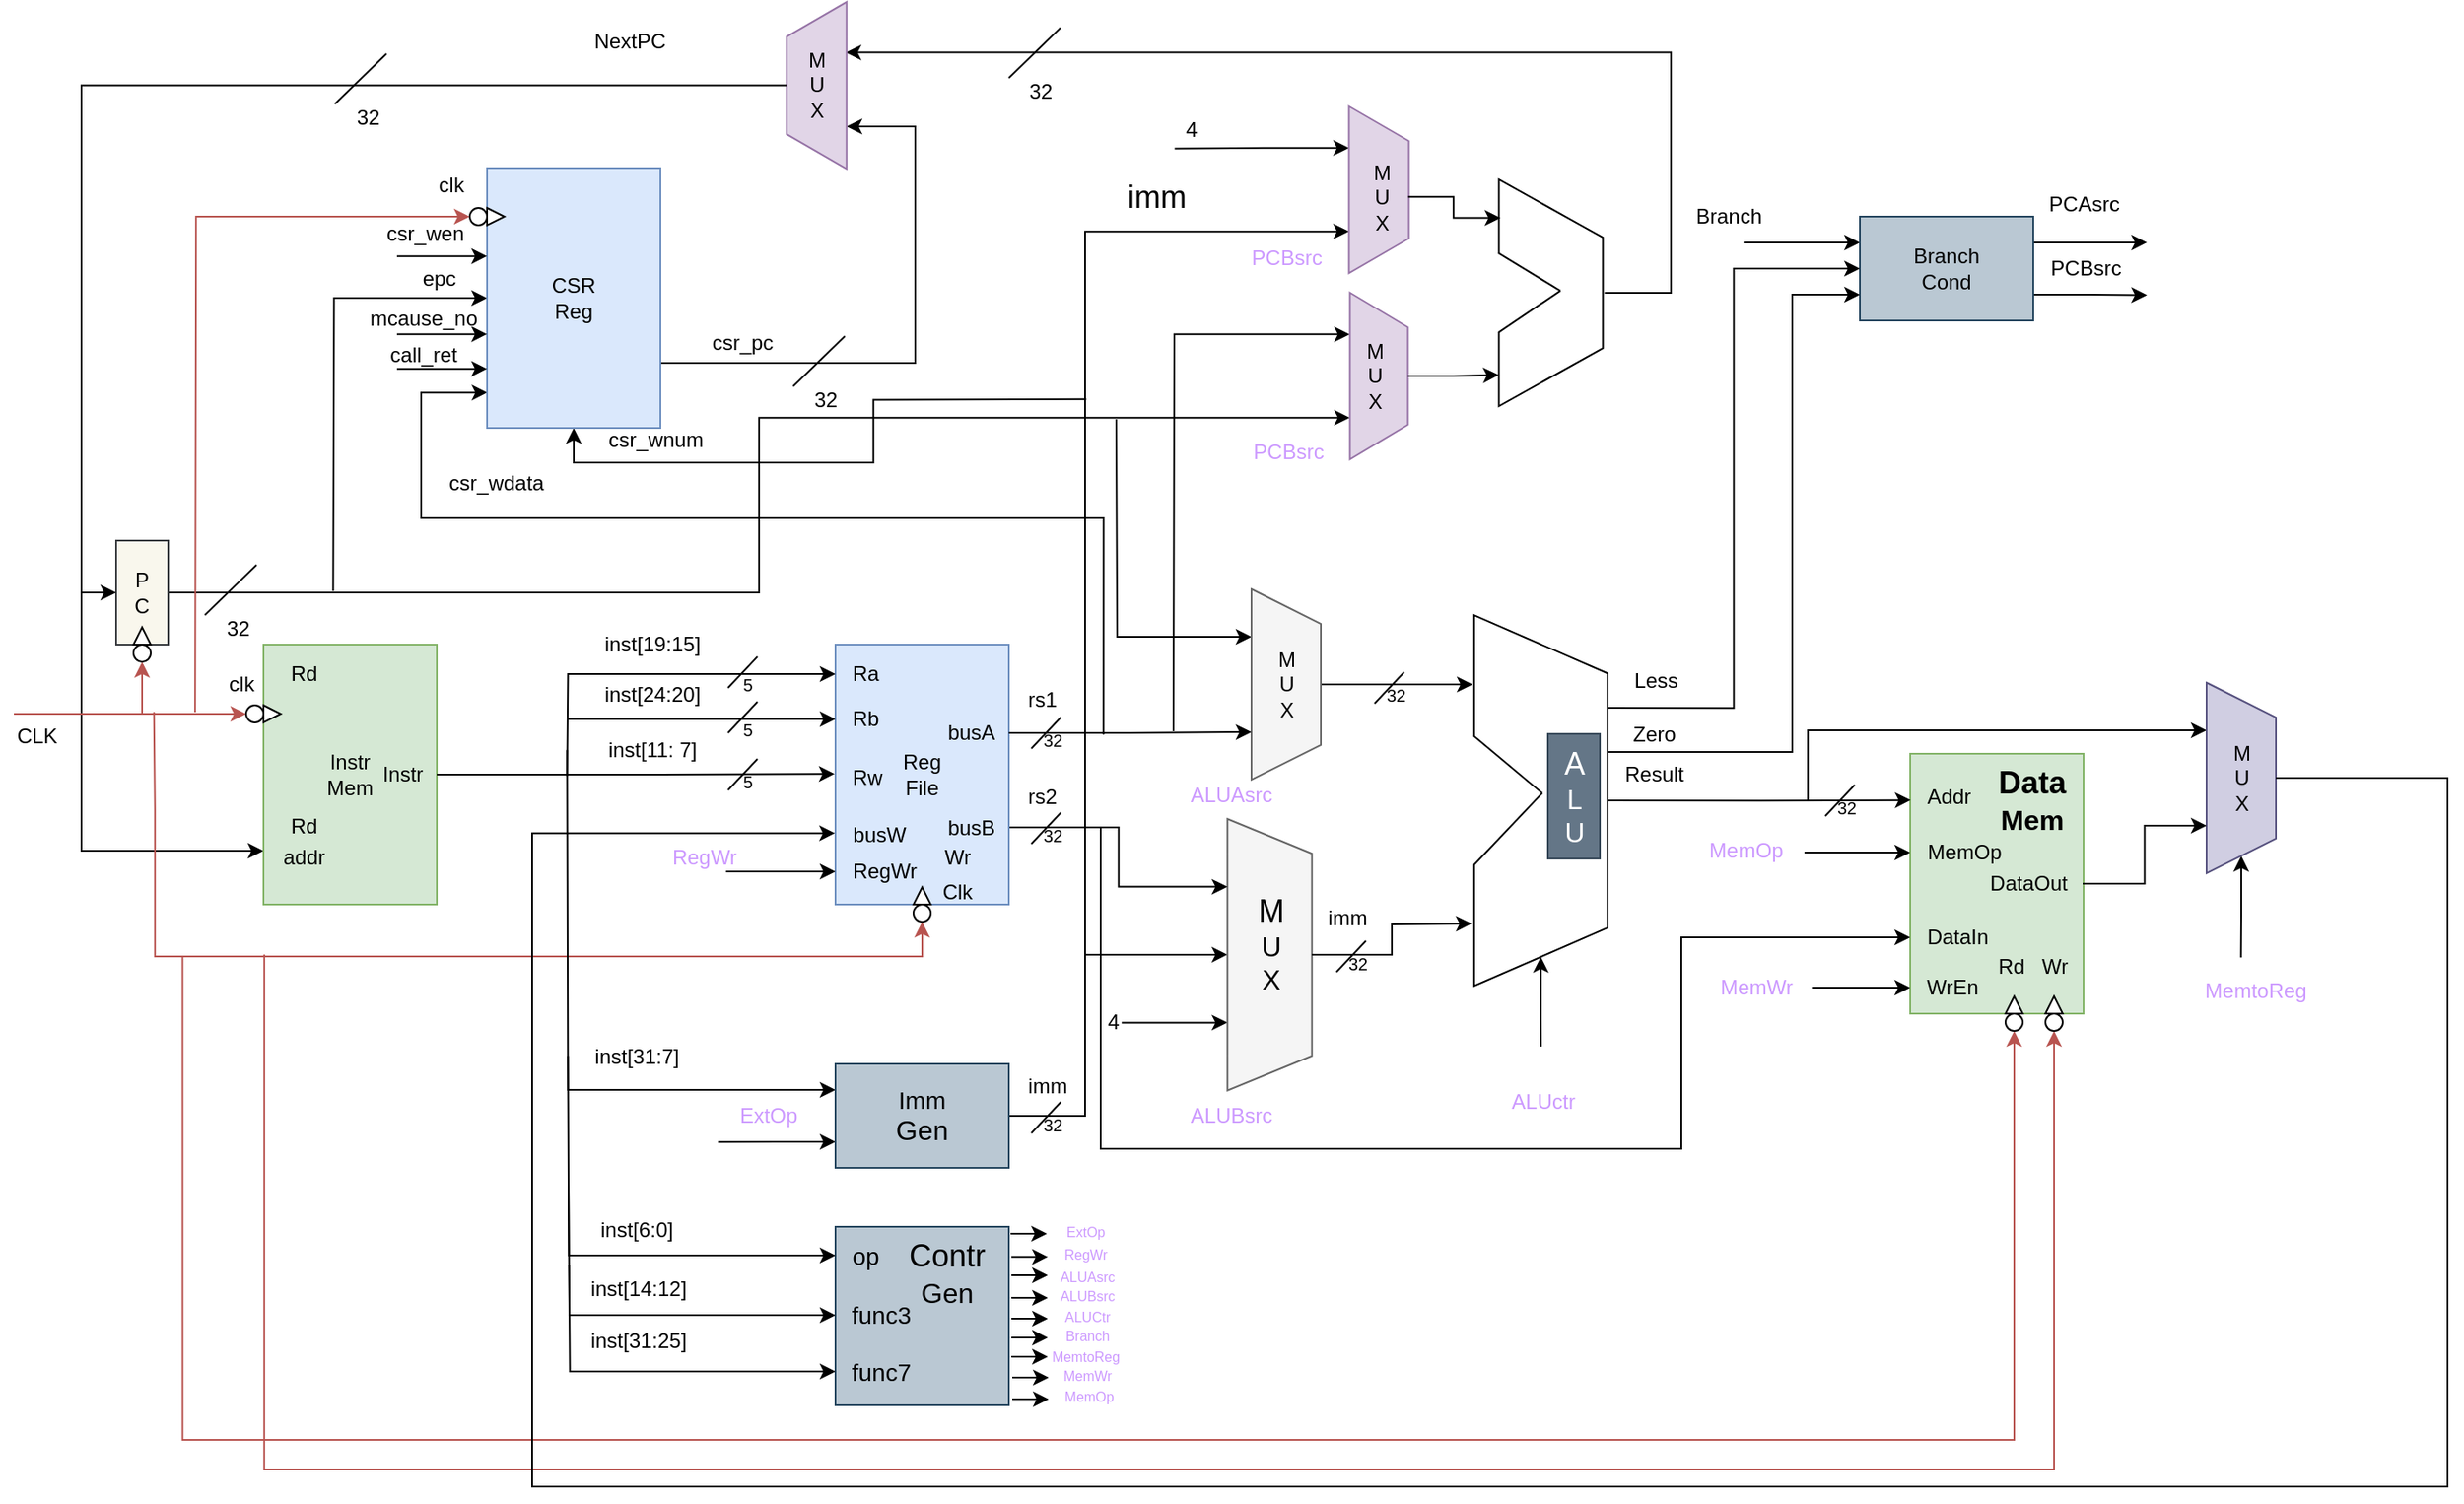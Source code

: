 <mxfile version="25.0.3">
  <diagram name="第 1 页" id="-SyBQIy4cX4uqoUxeaFD">
    <mxGraphModel dx="376" dy="1370" grid="0" gridSize="10" guides="1" tooltips="1" connect="1" arrows="1" fold="1" page="1" pageScale="1" pageWidth="827" pageHeight="1169" math="0" shadow="0">
      <root>
        <mxCell id="0" />
        <mxCell id="1" parent="0" />
        <mxCell id="5w6PfNys_Y1nwo45y3zw-98" style="edgeStyle=orthogonalEdgeStyle;rounded=0;orthogonalLoop=1;jettySize=auto;html=1;entryX=0.75;entryY=1;entryDx=0;entryDy=0;" parent="1" source="5w6PfNys_Y1nwo45y3zw-1" target="5w6PfNys_Y1nwo45y3zw-33" edge="1">
          <mxGeometry relative="1" as="geometry">
            <mxPoint x="740.296" y="266.074" as="targetPoint" />
          </mxGeometry>
        </mxCell>
        <mxCell id="5w6PfNys_Y1nwo45y3zw-1" value="P&lt;div&gt;C&lt;/div&gt;" style="html=1;dashed=0;whiteSpace=wrap;fillColor=#f9f7ed;strokeColor=#36393d;" parent="1" vertex="1">
          <mxGeometry x="75" y="310" width="30" height="60" as="geometry" />
        </mxCell>
        <mxCell id="5w6PfNys_Y1nwo45y3zw-5" value="" style="triangle;whiteSpace=wrap;html=1;dashed=0;direction=south;rotation=-180;" parent="1" vertex="1">
          <mxGeometry x="85" y="360" width="10" height="10" as="geometry" />
        </mxCell>
        <mxCell id="5w6PfNys_Y1nwo45y3zw-139" style="edgeStyle=orthogonalEdgeStyle;rounded=0;orthogonalLoop=1;jettySize=auto;html=1;exitX=0.5;exitY=1;exitDx=0;exitDy=0;startArrow=classic;startFill=1;endArrow=none;endFill=0;fillColor=#f8cecc;strokeColor=#b85450;" parent="1" source="5w6PfNys_Y1nwo45y3zw-6" edge="1">
          <mxGeometry relative="1" as="geometry">
            <mxPoint x="90" y="410" as="targetPoint" />
          </mxGeometry>
        </mxCell>
        <mxCell id="5w6PfNys_Y1nwo45y3zw-6" value="" style="shape=ellipse;html=1;dashed=0;whiteSpace=wrap;aspect=fixed;perimeter=ellipsePerimeter;" parent="1" vertex="1">
          <mxGeometry x="85" y="370" width="10" height="10" as="geometry" />
        </mxCell>
        <mxCell id="5w6PfNys_Y1nwo45y3zw-103" style="edgeStyle=orthogonalEdgeStyle;rounded=0;orthogonalLoop=1;jettySize=auto;html=1;endArrow=none;endFill=0;startArrow=classic;startFill=1;" parent="1" source="5w6PfNys_Y1nwo45y3zw-7" edge="1">
          <mxGeometry relative="1" as="geometry">
            <mxPoint x="55" y="339" as="targetPoint" />
            <Array as="points">
              <mxPoint x="55" y="489" />
            </Array>
          </mxGeometry>
        </mxCell>
        <mxCell id="5w6PfNys_Y1nwo45y3zw-7" value="Instr&lt;div&gt;Mem&lt;/div&gt;" style="html=1;dashed=0;whiteSpace=wrap;fillColor=#d5e8d4;strokeColor=#82b366;" parent="1" vertex="1">
          <mxGeometry x="160" y="370" width="100" height="150" as="geometry" />
        </mxCell>
        <mxCell id="5w6PfNys_Y1nwo45y3zw-10" value="" style="group;rotation=90;" parent="1" vertex="1" connectable="0">
          <mxGeometry x="150" y="400" width="10" height="20" as="geometry" />
        </mxCell>
        <mxCell id="5w6PfNys_Y1nwo45y3zw-8" value="" style="triangle;whiteSpace=wrap;html=1;dashed=0;direction=south;rotation=-90;" parent="5w6PfNys_Y1nwo45y3zw-10" vertex="1">
          <mxGeometry x="10" y="5" width="10" height="10" as="geometry" />
        </mxCell>
        <mxCell id="5w6PfNys_Y1nwo45y3zw-108" style="edgeStyle=orthogonalEdgeStyle;rounded=0;orthogonalLoop=1;jettySize=auto;html=1;startArrow=classic;startFill=1;endArrow=none;endFill=0;fillColor=#f8cecc;strokeColor=#b85450;" parent="5w6PfNys_Y1nwo45y3zw-10" source="5w6PfNys_Y1nwo45y3zw-9" edge="1">
          <mxGeometry relative="1" as="geometry">
            <mxPoint x="-134" y="10" as="targetPoint" />
          </mxGeometry>
        </mxCell>
        <mxCell id="5w6PfNys_Y1nwo45y3zw-9" value="" style="shape=ellipse;html=1;dashed=0;whiteSpace=wrap;aspect=fixed;perimeter=ellipsePerimeter;rotation=90;" parent="5w6PfNys_Y1nwo45y3zw-10" vertex="1">
          <mxGeometry y="5" width="10" height="10" as="geometry" />
        </mxCell>
        <mxCell id="5w6PfNys_Y1nwo45y3zw-11" value="Reg&lt;div&gt;File&lt;/div&gt;" style="html=1;dashed=0;whiteSpace=wrap;fillColor=#dae8fc;strokeColor=#6c8ebf;" parent="1" vertex="1">
          <mxGeometry x="490" y="370" width="100" height="150" as="geometry" />
        </mxCell>
        <mxCell id="5w6PfNys_Y1nwo45y3zw-13" value="" style="triangle;whiteSpace=wrap;html=1;dashed=0;direction=south;rotation=-180;" parent="1" vertex="1">
          <mxGeometry x="535" y="510" width="10" height="10" as="geometry" />
        </mxCell>
        <mxCell id="5w6PfNys_Y1nwo45y3zw-198" style="edgeStyle=orthogonalEdgeStyle;rounded=0;orthogonalLoop=1;jettySize=auto;html=1;exitX=0.5;exitY=1;exitDx=0;exitDy=0;startArrow=classic;startFill=1;endArrow=none;endFill=0;fillColor=#f8cecc;strokeColor=#b85450;" parent="1" source="5w6PfNys_Y1nwo45y3zw-14" edge="1">
          <mxGeometry relative="1" as="geometry">
            <mxPoint x="96.857" y="408.857" as="targetPoint" />
          </mxGeometry>
        </mxCell>
        <mxCell id="5w6PfNys_Y1nwo45y3zw-14" value="" style="shape=ellipse;html=1;dashed=0;whiteSpace=wrap;aspect=fixed;perimeter=ellipsePerimeter;rotation=0;" parent="1" vertex="1">
          <mxGeometry x="535" y="520" width="10" height="10" as="geometry" />
        </mxCell>
        <mxCell id="5w6PfNys_Y1nwo45y3zw-122" style="edgeStyle=orthogonalEdgeStyle;rounded=0;orthogonalLoop=1;jettySize=auto;html=1;exitX=0;exitY=0.25;exitDx=0;exitDy=0;startArrow=classic;startFill=1;endArrow=none;endFill=0;" parent="1" source="5w6PfNys_Y1nwo45y3zw-17" edge="1">
          <mxGeometry relative="1" as="geometry">
            <mxPoint x="335.167" y="430.833" as="targetPoint" />
          </mxGeometry>
        </mxCell>
        <mxCell id="5w6PfNys_Y1nwo45y3zw-123" style="edgeStyle=orthogonalEdgeStyle;rounded=0;orthogonalLoop=1;jettySize=auto;html=1;exitX=0;exitY=0.75;exitDx=0;exitDy=0;startArrow=classic;startFill=1;endArrow=none;endFill=0;" parent="1" source="5w6PfNys_Y1nwo45y3zw-17" edge="1">
          <mxGeometry relative="1" as="geometry">
            <mxPoint x="422.25" y="657.083" as="targetPoint" />
          </mxGeometry>
        </mxCell>
        <mxCell id="5w6PfNys_Y1nwo45y3zw-140" style="edgeStyle=orthogonalEdgeStyle;rounded=0;orthogonalLoop=1;jettySize=auto;html=1;entryX=0.75;entryY=1;entryDx=0;entryDy=0;" parent="1" source="5w6PfNys_Y1nwo45y3zw-17" target="5w6PfNys_Y1nwo45y3zw-39" edge="1">
          <mxGeometry relative="1" as="geometry">
            <Array as="points">
              <mxPoint x="634" y="642" />
              <mxPoint x="634" y="132" />
            </Array>
          </mxGeometry>
        </mxCell>
        <mxCell id="5w6PfNys_Y1nwo45y3zw-17" value="&lt;font style=&quot;font-size: 14px;&quot;&gt;Imm&lt;/font&gt;&lt;div&gt;&lt;font size=&quot;3&quot;&gt;Gen&lt;/font&gt;&lt;/div&gt;" style="html=1;dashed=0;whiteSpace=wrap;fillColor=#bac8d3;strokeColor=#23445d;" parent="1" vertex="1">
          <mxGeometry x="490" y="612" width="100" height="60" as="geometry" />
        </mxCell>
        <mxCell id="5w6PfNys_Y1nwo45y3zw-18" value="" style="html=1;dashed=0;whiteSpace=wrap;fillColor=#bac8d3;strokeColor=#23445d;" parent="1" vertex="1">
          <mxGeometry x="490" y="706" width="100" height="103" as="geometry" />
        </mxCell>
        <mxCell id="5w6PfNys_Y1nwo45y3zw-23" value="" style="group" parent="1" vertex="1" connectable="0">
          <mxGeometry x="730" y="338" width="40" height="110" as="geometry" />
        </mxCell>
        <mxCell id="5w6PfNys_Y1nwo45y3zw-118" style="edgeStyle=orthogonalEdgeStyle;rounded=0;orthogonalLoop=1;jettySize=auto;html=1;exitX=0.25;exitY=1;exitDx=0;exitDy=0;startArrow=classic;startFill=1;endArrow=none;endFill=0;" parent="5w6PfNys_Y1nwo45y3zw-23" source="5w6PfNys_Y1nwo45y3zw-21" edge="1">
          <mxGeometry relative="1" as="geometry">
            <mxPoint x="-78" y="-98" as="targetPoint" />
          </mxGeometry>
        </mxCell>
        <mxCell id="5w6PfNys_Y1nwo45y3zw-144" style="edgeStyle=orthogonalEdgeStyle;rounded=0;orthogonalLoop=1;jettySize=auto;html=1;" parent="5w6PfNys_Y1nwo45y3zw-23" source="5w6PfNys_Y1nwo45y3zw-21" edge="1">
          <mxGeometry relative="1" as="geometry">
            <mxPoint x="127.545" y="55" as="targetPoint" />
          </mxGeometry>
        </mxCell>
        <mxCell id="5w6PfNys_Y1nwo45y3zw-21" value="" style="shape=trapezoid;perimeter=trapezoidPerimeter;whiteSpace=wrap;html=1;fixedSize=1;size=20;rotation=90;fillColor=#f5f5f5;fontColor=#333333;strokeColor=#666666;" parent="5w6PfNys_Y1nwo45y3zw-23" vertex="1">
          <mxGeometry x="-35" y="35" width="110" height="40" as="geometry" />
        </mxCell>
        <mxCell id="5w6PfNys_Y1nwo45y3zw-22" value="M&lt;div&gt;U&lt;/div&gt;&lt;div&gt;X&lt;/div&gt;" style="text;html=1;align=center;verticalAlign=middle;resizable=0;points=[];autosize=1;strokeColor=none;fillColor=none;" parent="5w6PfNys_Y1nwo45y3zw-23" vertex="1">
          <mxGeometry x="5" y="25" width="30" height="60" as="geometry" />
        </mxCell>
        <mxCell id="5w6PfNys_Y1nwo45y3zw-30" value="" style="group" parent="1" vertex="1" connectable="0">
          <mxGeometry x="843" y="400" width="160.9" height="151" as="geometry" />
        </mxCell>
        <mxCell id="5w6PfNys_Y1nwo45y3zw-188" style="edgeStyle=orthogonalEdgeStyle;rounded=0;orthogonalLoop=1;jettySize=auto;html=1;exitX=1;exitY=0.5;exitDx=0;exitDy=0;startArrow=classic;startFill=1;endArrow=none;endFill=0;" parent="5w6PfNys_Y1nwo45y3zw-30" source="5w6PfNys_Y1nwo45y3zw-24" edge="1">
          <mxGeometry relative="1" as="geometry">
            <mxPoint x="54" y="202" as="targetPoint" />
          </mxGeometry>
        </mxCell>
        <mxCell id="5w6PfNys_Y1nwo45y3zw-24" value="" style="shape=trapezoid;perimeter=trapezoidPerimeter;whiteSpace=wrap;html=1;fixedSize=1;rotation=90;size=33.552;" parent="5w6PfNys_Y1nwo45y3zw-30" vertex="1">
          <mxGeometry x="-53.04" y="21.56" width="213.94" height="76.96" as="geometry" />
        </mxCell>
        <mxCell id="5w6PfNys_Y1nwo45y3zw-25" value="&lt;font style=&quot;font-size: 18px;&quot;&gt;A&lt;/font&gt;&lt;div&gt;&lt;font size=&quot;3&quot;&gt;L&lt;/font&gt;&lt;/div&gt;&lt;div&gt;&lt;font size=&quot;3&quot;&gt;U&lt;/font&gt;&lt;/div&gt;" style="text;html=1;align=center;verticalAlign=middle;resizable=0;points=[];autosize=1;strokeColor=#314354;fillColor=#647687;fontColor=#ffffff;" parent="5w6PfNys_Y1nwo45y3zw-30" vertex="1">
          <mxGeometry x="58.001" y="21.56" width="30" height="72" as="geometry" />
        </mxCell>
        <mxCell id="5w6PfNys_Y1nwo45y3zw-27" value="" style="rounded=0;whiteSpace=wrap;html=1;strokeColor=#FFFFFF;" parent="5w6PfNys_Y1nwo45y3zw-30" vertex="1">
          <mxGeometry y="23.5" width="20" height="73" as="geometry" />
        </mxCell>
        <mxCell id="5w6PfNys_Y1nwo45y3zw-28" value="" style="endArrow=none;html=1;rounded=0;exitX=0.674;exitY=1.002;exitDx=0;exitDy=0;exitPerimeter=0;" parent="5w6PfNys_Y1nwo45y3zw-30" source="5w6PfNys_Y1nwo45y3zw-24" edge="1">
          <mxGeometry width="50" height="50" relative="1" as="geometry">
            <mxPoint x="7.724" y="82.167" as="sourcePoint" />
            <mxPoint x="54.727" y="55.742" as="targetPoint" />
          </mxGeometry>
        </mxCell>
        <mxCell id="5w6PfNys_Y1nwo45y3zw-29" value="" style="endArrow=none;html=1;rounded=0;exitX=0.325;exitY=1.004;exitDx=0;exitDy=0;exitPerimeter=0;" parent="5w6PfNys_Y1nwo45y3zw-30" source="5w6PfNys_Y1nwo45y3zw-24" edge="1">
          <mxGeometry width="50" height="50" relative="1" as="geometry">
            <mxPoint x="7.818" y="30.575" as="sourcePoint" />
            <mxPoint x="54.727" y="55.742" as="targetPoint" />
            <Array as="points">
              <mxPoint x="54.727" y="55.742" />
            </Array>
          </mxGeometry>
        </mxCell>
        <mxCell id="5w6PfNys_Y1nwo45y3zw-170" value="Zero" style="text;html=1;align=center;verticalAlign=middle;resizable=0;points=[];autosize=1;strokeColor=none;fillColor=none;" parent="5w6PfNys_Y1nwo45y3zw-30" vertex="1">
          <mxGeometry x="97" y="9" width="43" height="26" as="geometry" />
        </mxCell>
        <mxCell id="5w6PfNys_Y1nwo45y3zw-171" value="Result" style="text;html=1;align=center;verticalAlign=middle;resizable=0;points=[];autosize=1;strokeColor=none;fillColor=none;" parent="5w6PfNys_Y1nwo45y3zw-30" vertex="1">
          <mxGeometry x="92.5" y="32" width="52" height="26" as="geometry" />
        </mxCell>
        <mxCell id="5w6PfNys_Y1nwo45y3zw-32" value="" style="group" parent="1" vertex="1" connectable="0">
          <mxGeometry x="786" y="169" width="35" height="92" as="geometry" />
        </mxCell>
        <mxCell id="5w6PfNys_Y1nwo45y3zw-120" style="edgeStyle=orthogonalEdgeStyle;rounded=0;orthogonalLoop=1;jettySize=auto;html=1;exitX=0.25;exitY=1;exitDx=0;exitDy=0;startArrow=classic;startFill=1;endArrow=none;endFill=0;" parent="5w6PfNys_Y1nwo45y3zw-32" source="5w6PfNys_Y1nwo45y3zw-33" edge="1">
          <mxGeometry relative="1" as="geometry">
            <mxPoint x="-101" y="251" as="targetPoint" />
          </mxGeometry>
        </mxCell>
        <mxCell id="5w6PfNys_Y1nwo45y3zw-33" value="" style="shape=trapezoid;perimeter=trapezoidPerimeter;whiteSpace=wrap;html=1;fixedSize=1;size=20;rotation=90;fillColor=#e1d5e7;strokeColor=#9673a6;" parent="5w6PfNys_Y1nwo45y3zw-32" vertex="1">
          <mxGeometry x="-30.625" y="29.273" width="96.25" height="33.455" as="geometry" />
        </mxCell>
        <mxCell id="5w6PfNys_Y1nwo45y3zw-34" value="M&lt;div&gt;U&lt;/div&gt;&lt;div&gt;X&lt;/div&gt;" style="text;html=1;align=center;verticalAlign=middle;resizable=0;points=[];autosize=1;strokeColor=none;fillColor=none;" parent="5w6PfNys_Y1nwo45y3zw-32" vertex="1">
          <mxGeometry x="-0.005" y="15.999" width="30" height="60" as="geometry" />
        </mxCell>
        <mxCell id="5w6PfNys_Y1nwo45y3zw-38" value="" style="group" parent="1" vertex="1" connectable="0">
          <mxGeometry x="786" y="60" width="35" height="95" as="geometry" />
        </mxCell>
        <mxCell id="5w6PfNys_Y1nwo45y3zw-141" style="edgeStyle=orthogonalEdgeStyle;rounded=0;orthogonalLoop=1;jettySize=auto;html=1;exitX=0.25;exitY=1;exitDx=0;exitDy=0;startArrow=classic;startFill=1;endArrow=none;endFill=0;" parent="5w6PfNys_Y1nwo45y3zw-38" source="5w6PfNys_Y1nwo45y3zw-39" edge="1">
          <mxGeometry relative="1" as="geometry">
            <mxPoint x="-100.304" y="23.783" as="targetPoint" />
          </mxGeometry>
        </mxCell>
        <mxCell id="5w6PfNys_Y1nwo45y3zw-39" value="" style="shape=trapezoid;perimeter=trapezoidPerimeter;whiteSpace=wrap;html=1;fixedSize=1;size=20;rotation=90;fillColor=#e1d5e7;strokeColor=#9673a6;" parent="5w6PfNys_Y1nwo45y3zw-38" vertex="1">
          <mxGeometry x="-30.625" y="30.227" width="96.25" height="34.545" as="geometry" />
        </mxCell>
        <mxCell id="5w6PfNys_Y1nwo45y3zw-40" value="M&lt;div&gt;U&lt;/div&gt;&lt;div&gt;X&lt;/div&gt;" style="text;html=1;align=center;verticalAlign=middle;resizable=0;points=[];autosize=1;strokeColor=none;fillColor=none;" parent="5w6PfNys_Y1nwo45y3zw-38" vertex="1">
          <mxGeometry x="4.375" y="21.591" width="30" height="60" as="geometry" />
        </mxCell>
        <mxCell id="5w6PfNys_Y1nwo45y3zw-41" value="" style="group" parent="1" vertex="1" connectable="0">
          <mxGeometry x="1281" y="392" width="40" height="110" as="geometry" />
        </mxCell>
        <mxCell id="5w6PfNys_Y1nwo45y3zw-175" style="edgeStyle=orthogonalEdgeStyle;rounded=0;orthogonalLoop=1;jettySize=auto;html=1;exitX=0.25;exitY=1;exitDx=0;exitDy=0;startArrow=classic;startFill=1;endArrow=none;endFill=0;" parent="5w6PfNys_Y1nwo45y3zw-41" source="5w6PfNys_Y1nwo45y3zw-42" edge="1">
          <mxGeometry relative="1" as="geometry">
            <mxPoint x="-230" y="68" as="targetPoint" />
            <Array as="points">
              <mxPoint x="-230" y="27" />
            </Array>
          </mxGeometry>
        </mxCell>
        <mxCell id="5w6PfNys_Y1nwo45y3zw-176" style="edgeStyle=orthogonalEdgeStyle;rounded=0;orthogonalLoop=1;jettySize=auto;html=1;exitX=1;exitY=0.5;exitDx=0;exitDy=0;startArrow=classic;startFill=1;endArrow=none;endFill=0;" parent="5w6PfNys_Y1nwo45y3zw-41" source="5w6PfNys_Y1nwo45y3zw-42" edge="1">
          <mxGeometry relative="1" as="geometry">
            <mxPoint x="19.83" y="158.638" as="targetPoint" />
          </mxGeometry>
        </mxCell>
        <mxCell id="5w6PfNys_Y1nwo45y3zw-42" value="" style="shape=trapezoid;perimeter=trapezoidPerimeter;whiteSpace=wrap;html=1;fixedSize=1;size=20;rotation=90;fillColor=#d0cee2;strokeColor=#56517e;" parent="5w6PfNys_Y1nwo45y3zw-41" vertex="1">
          <mxGeometry x="-35" y="35" width="110" height="40" as="geometry" />
        </mxCell>
        <mxCell id="5w6PfNys_Y1nwo45y3zw-43" value="M&lt;div&gt;U&lt;/div&gt;&lt;div&gt;X&lt;/div&gt;" style="text;html=1;align=center;verticalAlign=middle;resizable=0;points=[];autosize=1;strokeColor=none;fillColor=none;" parent="5w6PfNys_Y1nwo45y3zw-41" vertex="1">
          <mxGeometry x="5" y="25" width="30" height="60" as="geometry" />
        </mxCell>
        <mxCell id="5w6PfNys_Y1nwo45y3zw-44" value="" style="group" parent="1" vertex="1" connectable="0">
          <mxGeometry x="870" y="95" width="60" height="144" as="geometry" />
        </mxCell>
        <mxCell id="5w6PfNys_Y1nwo45y3zw-45" value="" style="shape=trapezoid;perimeter=trapezoidPerimeter;whiteSpace=wrap;html=1;fixedSize=1;rotation=90;size=33.552;" parent="5w6PfNys_Y1nwo45y3zw-44" vertex="1">
          <mxGeometry x="-32.727" y="42" width="130.909" height="60" as="geometry" />
        </mxCell>
        <mxCell id="5w6PfNys_Y1nwo45y3zw-47" value="" style="rounded=0;whiteSpace=wrap;html=1;strokeColor=#FFFFFF;" parent="5w6PfNys_Y1nwo45y3zw-44" vertex="1">
          <mxGeometry y="50" width="13.95" height="44" as="geometry" />
        </mxCell>
        <mxCell id="5w6PfNys_Y1nwo45y3zw-48" value="" style="endArrow=none;html=1;rounded=0;exitX=0.674;exitY=1.002;exitDx=0;exitDy=0;exitPerimeter=0;" parent="5w6PfNys_Y1nwo45y3zw-44" source="5w6PfNys_Y1nwo45y3zw-45" edge="1">
          <mxGeometry width="50" height="50" relative="1" as="geometry">
            <mxPoint x="5.389" y="96.0" as="sourcePoint" />
            <mxPoint x="38.182" y="70.8" as="targetPoint" />
          </mxGeometry>
        </mxCell>
        <mxCell id="5w6PfNys_Y1nwo45y3zw-49" value="" style="endArrow=none;html=1;rounded=0;exitX=0.325;exitY=1.004;exitDx=0;exitDy=0;exitPerimeter=0;" parent="5w6PfNys_Y1nwo45y3zw-44" source="5w6PfNys_Y1nwo45y3zw-45" edge="1">
          <mxGeometry width="50" height="50" relative="1" as="geometry">
            <mxPoint x="5.455" y="46.8" as="sourcePoint" />
            <mxPoint x="38.182" y="70.8" as="targetPoint" />
            <Array as="points">
              <mxPoint x="38.182" y="70.8" />
            </Array>
          </mxGeometry>
        </mxCell>
        <mxCell id="5w6PfNys_Y1nwo45y3zw-51" value="" style="html=1;dashed=0;whiteSpace=wrap;fillColor=#d5e8d4;strokeColor=#82b366;" parent="1" vertex="1">
          <mxGeometry x="1110" y="433" width="100" height="150" as="geometry" />
        </mxCell>
        <mxCell id="5w6PfNys_Y1nwo45y3zw-52" value="" style="triangle;whiteSpace=wrap;html=1;dashed=0;direction=south;rotation=-180;" parent="1" vertex="1">
          <mxGeometry x="1165" y="573" width="10" height="10" as="geometry" />
        </mxCell>
        <mxCell id="5w6PfNys_Y1nwo45y3zw-199" style="edgeStyle=orthogonalEdgeStyle;rounded=0;orthogonalLoop=1;jettySize=auto;html=1;exitX=0.5;exitY=1;exitDx=0;exitDy=0;startArrow=classic;startFill=1;endArrow=none;endFill=0;fillColor=#f8cecc;strokeColor=#b85450;" parent="1" source="5w6PfNys_Y1nwo45y3zw-53" edge="1">
          <mxGeometry relative="1" as="geometry">
            <mxPoint x="113.286" y="549.571" as="targetPoint" />
            <Array as="points">
              <mxPoint x="1170" y="829" />
              <mxPoint x="113" y="829" />
            </Array>
          </mxGeometry>
        </mxCell>
        <mxCell id="5w6PfNys_Y1nwo45y3zw-53" value="" style="shape=ellipse;html=1;dashed=0;whiteSpace=wrap;aspect=fixed;perimeter=ellipsePerimeter;rotation=0;" parent="1" vertex="1">
          <mxGeometry x="1165" y="583" width="10" height="10" as="geometry" />
        </mxCell>
        <mxCell id="5w6PfNys_Y1nwo45y3zw-161" style="edgeStyle=orthogonalEdgeStyle;rounded=0;orthogonalLoop=1;jettySize=auto;html=1;exitX=0;exitY=0.25;exitDx=0;exitDy=0;startArrow=classic;startFill=1;endArrow=none;endFill=0;" parent="1" source="5w6PfNys_Y1nwo45y3zw-54" edge="1">
          <mxGeometry relative="1" as="geometry">
            <mxPoint x="1013.909" y="137.97" as="targetPoint" />
          </mxGeometry>
        </mxCell>
        <mxCell id="5w6PfNys_Y1nwo45y3zw-163" style="edgeStyle=orthogonalEdgeStyle;rounded=0;orthogonalLoop=1;jettySize=auto;html=1;exitX=1;exitY=0.25;exitDx=0;exitDy=0;" parent="1" source="5w6PfNys_Y1nwo45y3zw-54" edge="1">
          <mxGeometry relative="1" as="geometry">
            <mxPoint x="1246.636" y="137.97" as="targetPoint" />
          </mxGeometry>
        </mxCell>
        <mxCell id="5w6PfNys_Y1nwo45y3zw-164" style="edgeStyle=orthogonalEdgeStyle;rounded=0;orthogonalLoop=1;jettySize=auto;html=1;exitX=1;exitY=0.75;exitDx=0;exitDy=0;" parent="1" source="5w6PfNys_Y1nwo45y3zw-54" edge="1">
          <mxGeometry relative="1" as="geometry">
            <mxPoint x="1246.636" y="168.273" as="targetPoint" />
          </mxGeometry>
        </mxCell>
        <mxCell id="5w6PfNys_Y1nwo45y3zw-54" value="Branch&lt;div&gt;Cond&lt;/div&gt;" style="html=1;dashed=0;whiteSpace=wrap;fillColor=#bac8d3;strokeColor=#23445d;" parent="1" vertex="1">
          <mxGeometry x="1081" y="123" width="100" height="60" as="geometry" />
        </mxCell>
        <mxCell id="5w6PfNys_Y1nwo45y3zw-55" value="" style="group" parent="1" vertex="1" connectable="0">
          <mxGeometry x="712" y="482" width="57" height="134" as="geometry" />
        </mxCell>
        <mxCell id="5w6PfNys_Y1nwo45y3zw-148" style="edgeStyle=orthogonalEdgeStyle;rounded=0;orthogonalLoop=1;jettySize=auto;html=1;startArrow=classic;startFill=1;endArrow=none;endFill=0;" parent="5w6PfNys_Y1nwo45y3zw-55" source="5w6PfNys_Y1nwo45y3zw-56" edge="1">
          <mxGeometry relative="1" as="geometry">
            <mxPoint x="-77.485" y="67.0" as="targetPoint" />
          </mxGeometry>
        </mxCell>
        <mxCell id="5w6PfNys_Y1nwo45y3zw-149" style="edgeStyle=orthogonalEdgeStyle;rounded=0;orthogonalLoop=1;jettySize=auto;html=1;exitX=0.75;exitY=1;exitDx=0;exitDy=0;startArrow=classic;startFill=1;endArrow=none;endFill=0;" parent="5w6PfNys_Y1nwo45y3zw-55" source="5w6PfNys_Y1nwo45y3zw-56" edge="1">
          <mxGeometry relative="1" as="geometry">
            <mxPoint x="-56.879" y="106.273" as="targetPoint" />
          </mxGeometry>
        </mxCell>
        <mxCell id="5w6PfNys_Y1nwo45y3zw-56" value="" style="shape=trapezoid;perimeter=trapezoidPerimeter;whiteSpace=wrap;html=1;fixedSize=1;size=20;rotation=90;fillColor=#f5f5f5;fontColor=#333333;strokeColor=#666666;" parent="5w6PfNys_Y1nwo45y3zw-55" vertex="1">
          <mxGeometry x="-49.875" y="42.636" width="156.75" height="48.727" as="geometry" />
        </mxCell>
        <mxCell id="5w6PfNys_Y1nwo45y3zw-57" value="&lt;font style=&quot;font-size: 18px;&quot;&gt;M&lt;/font&gt;&lt;div&gt;&lt;font size=&quot;3&quot;&gt;U&lt;/font&gt;&lt;/div&gt;&lt;div&gt;&lt;font size=&quot;3&quot;&gt;X&lt;/font&gt;&lt;/div&gt;" style="text;html=1;align=center;verticalAlign=middle;resizable=0;points=[];autosize=1;strokeColor=none;fillColor=none;" parent="5w6PfNys_Y1nwo45y3zw-55" vertex="1">
          <mxGeometry x="12.005" y="25.365" width="33" height="72" as="geometry" />
        </mxCell>
        <mxCell id="5w6PfNys_Y1nwo45y3zw-58" value="Addr" style="text;html=1;align=center;verticalAlign=middle;resizable=0;points=[];autosize=1;strokeColor=none;fillColor=none;" parent="1" vertex="1">
          <mxGeometry x="1110" y="445" width="43" height="26" as="geometry" />
        </mxCell>
        <mxCell id="5w6PfNys_Y1nwo45y3zw-59" value="&lt;span style=&quot;text-wrap-mode: wrap;&quot;&gt;&lt;font style=&quot;font-size: 18px;&quot;&gt;&lt;b style=&quot;&quot;&gt;Data&lt;/b&gt;&lt;/font&gt;&lt;/span&gt;&lt;div style=&quot;text-wrap-mode: wrap;&quot;&gt;&lt;font size=&quot;3&quot;&gt;&lt;b&gt;Mem&lt;/b&gt;&lt;/font&gt;&lt;/div&gt;" style="text;html=1;align=center;verticalAlign=middle;resizable=0;points=[];autosize=1;strokeColor=none;fillColor=none;" parent="1" vertex="1">
          <mxGeometry x="1151" y="433" width="57" height="53" as="geometry" />
        </mxCell>
        <mxCell id="5w6PfNys_Y1nwo45y3zw-190" style="edgeStyle=orthogonalEdgeStyle;rounded=0;orthogonalLoop=1;jettySize=auto;html=1;startArrow=classic;startFill=1;endArrow=none;endFill=0;" parent="1" source="5w6PfNys_Y1nwo45y3zw-60" edge="1">
          <mxGeometry relative="1" as="geometry">
            <mxPoint x="1049" y="490.0" as="targetPoint" />
          </mxGeometry>
        </mxCell>
        <mxCell id="5w6PfNys_Y1nwo45y3zw-60" value="MemOp" style="text;html=1;align=center;verticalAlign=middle;resizable=0;points=[];autosize=1;strokeColor=none;fillColor=none;" parent="1" vertex="1">
          <mxGeometry x="1110" y="477" width="61" height="26" as="geometry" />
        </mxCell>
        <mxCell id="5w6PfNys_Y1nwo45y3zw-192" style="edgeStyle=orthogonalEdgeStyle;rounded=0;orthogonalLoop=1;jettySize=auto;html=1;startArrow=classic;startFill=1;endArrow=none;endFill=0;" parent="1" source="5w6PfNys_Y1nwo45y3zw-61" edge="1">
          <mxGeometry relative="1" as="geometry">
            <mxPoint x="643" y="475" as="targetPoint" />
            <Array as="points">
              <mxPoint x="978" y="539" />
              <mxPoint x="978" y="661" />
              <mxPoint x="643" y="661" />
            </Array>
          </mxGeometry>
        </mxCell>
        <mxCell id="5w6PfNys_Y1nwo45y3zw-61" value="DataIn" style="text;html=1;align=center;verticalAlign=middle;resizable=0;points=[];autosize=1;strokeColor=none;fillColor=none;" parent="1" vertex="1">
          <mxGeometry x="1110" y="526" width="53" height="26" as="geometry" />
        </mxCell>
        <mxCell id="5w6PfNys_Y1nwo45y3zw-193" style="edgeStyle=orthogonalEdgeStyle;rounded=0;orthogonalLoop=1;jettySize=auto;html=1;startArrow=classic;startFill=1;endArrow=none;endFill=0;" parent="1" source="5w6PfNys_Y1nwo45y3zw-62" edge="1">
          <mxGeometry relative="1" as="geometry">
            <mxPoint x="1053.286" y="568" as="targetPoint" />
          </mxGeometry>
        </mxCell>
        <mxCell id="5w6PfNys_Y1nwo45y3zw-62" value="WrEn" style="text;html=1;align=center;verticalAlign=middle;resizable=0;points=[];autosize=1;strokeColor=none;fillColor=none;" parent="1" vertex="1">
          <mxGeometry x="1110" y="555" width="48" height="26" as="geometry" />
        </mxCell>
        <mxCell id="5w6PfNys_Y1nwo45y3zw-174" style="edgeStyle=orthogonalEdgeStyle;rounded=0;orthogonalLoop=1;jettySize=auto;html=1;entryX=0.75;entryY=1;entryDx=0;entryDy=0;" parent="1" source="5w6PfNys_Y1nwo45y3zw-63" target="5w6PfNys_Y1nwo45y3zw-42" edge="1">
          <mxGeometry relative="1" as="geometry" />
        </mxCell>
        <mxCell id="5w6PfNys_Y1nwo45y3zw-63" value="DataOut" style="text;html=1;align=center;verticalAlign=middle;resizable=0;points=[];autosize=1;strokeColor=none;fillColor=none;" parent="1" vertex="1">
          <mxGeometry x="1146.5" y="495" width="63" height="26" as="geometry" />
        </mxCell>
        <mxCell id="5w6PfNys_Y1nwo45y3zw-64" value="" style="triangle;whiteSpace=wrap;html=1;dashed=0;direction=south;rotation=-180;" parent="1" vertex="1">
          <mxGeometry x="1188" y="573" width="10" height="10" as="geometry" />
        </mxCell>
        <mxCell id="5w6PfNys_Y1nwo45y3zw-200" style="edgeStyle=orthogonalEdgeStyle;rounded=0;orthogonalLoop=1;jettySize=auto;html=1;exitX=0.5;exitY=1;exitDx=0;exitDy=0;startArrow=classic;startFill=1;endArrow=none;endFill=0;fillColor=#f8cecc;strokeColor=#b85450;" parent="1" source="5w6PfNys_Y1nwo45y3zw-65" edge="1">
          <mxGeometry relative="1" as="geometry">
            <mxPoint x="160.429" y="548.857" as="targetPoint" />
            <Array as="points">
              <mxPoint x="1193" y="846" />
              <mxPoint x="160" y="846" />
            </Array>
          </mxGeometry>
        </mxCell>
        <mxCell id="5w6PfNys_Y1nwo45y3zw-65" value="" style="shape=ellipse;html=1;dashed=0;whiteSpace=wrap;aspect=fixed;perimeter=ellipsePerimeter;rotation=0;" parent="1" vertex="1">
          <mxGeometry x="1188" y="583" width="10" height="10" as="geometry" />
        </mxCell>
        <mxCell id="5w6PfNys_Y1nwo45y3zw-67" value="Rd" style="text;html=1;align=center;verticalAlign=middle;resizable=0;points=[];autosize=1;strokeColor=none;fillColor=none;" parent="1" vertex="1">
          <mxGeometry x="1151" y="543" width="33" height="26" as="geometry" />
        </mxCell>
        <mxCell id="5w6PfNys_Y1nwo45y3zw-68" value="Wr" style="text;html=1;align=center;verticalAlign=middle;resizable=0;points=[];autosize=1;strokeColor=none;fillColor=none;" parent="1" vertex="1">
          <mxGeometry x="1176.5" y="543" width="33" height="26" as="geometry" />
        </mxCell>
        <mxCell id="5w6PfNys_Y1nwo45y3zw-70" value="Rd" style="text;html=1;align=center;verticalAlign=middle;resizable=0;points=[];autosize=1;strokeColor=none;fillColor=none;" parent="1" vertex="1">
          <mxGeometry x="166" y="374" width="33" height="26" as="geometry" />
        </mxCell>
        <mxCell id="5w6PfNys_Y1nwo45y3zw-71" value="clk" style="text;html=1;align=center;verticalAlign=middle;resizable=0;points=[];autosize=1;strokeColor=none;fillColor=none;" parent="1" vertex="1">
          <mxGeometry x="130" y="380" width="33" height="26" as="geometry" />
        </mxCell>
        <mxCell id="5w6PfNys_Y1nwo45y3zw-72" value="Rd" style="text;html=1;align=center;verticalAlign=middle;resizable=0;points=[];autosize=1;strokeColor=none;fillColor=none;" parent="1" vertex="1">
          <mxGeometry x="166" y="462" width="33" height="26" as="geometry" />
        </mxCell>
        <mxCell id="5w6PfNys_Y1nwo45y3zw-73" value="addr" style="text;html=1;align=center;verticalAlign=middle;resizable=0;points=[];autosize=1;strokeColor=none;fillColor=none;" parent="1" vertex="1">
          <mxGeometry x="162" y="480" width="42" height="26" as="geometry" />
        </mxCell>
        <mxCell id="5w6PfNys_Y1nwo45y3zw-74" value="Instr" style="text;html=1;align=center;verticalAlign=middle;resizable=0;points=[];autosize=1;strokeColor=none;fillColor=none;" parent="1" vertex="1">
          <mxGeometry x="219" y="432" width="41" height="26" as="geometry" />
        </mxCell>
        <mxCell id="5w6PfNys_Y1nwo45y3zw-106" style="edgeStyle=orthogonalEdgeStyle;rounded=0;orthogonalLoop=1;jettySize=auto;html=1;startArrow=classic;startFill=1;endArrow=none;endFill=0;" parent="1" source="5w6PfNys_Y1nwo45y3zw-75" edge="1">
          <mxGeometry relative="1" as="geometry">
            <mxPoint x="335.167" y="445.833" as="targetPoint" />
          </mxGeometry>
        </mxCell>
        <mxCell id="5w6PfNys_Y1nwo45y3zw-75" value="Ra" style="text;html=1;align=center;verticalAlign=middle;resizable=0;points=[];autosize=1;strokeColor=none;fillColor=none;" parent="1" vertex="1">
          <mxGeometry x="490" y="374" width="33" height="26" as="geometry" />
        </mxCell>
        <mxCell id="5w6PfNys_Y1nwo45y3zw-107" style="edgeStyle=orthogonalEdgeStyle;rounded=0;orthogonalLoop=1;jettySize=auto;html=1;startArrow=classic;startFill=1;endArrow=none;endFill=0;" parent="1" source="5w6PfNys_Y1nwo45y3zw-76" edge="1">
          <mxGeometry relative="1" as="geometry">
            <mxPoint x="336" y="413" as="targetPoint" />
          </mxGeometry>
        </mxCell>
        <mxCell id="5w6PfNys_Y1nwo45y3zw-76" value="Rb" style="text;html=1;align=center;verticalAlign=middle;resizable=0;points=[];autosize=1;strokeColor=none;fillColor=none;" parent="1" vertex="1">
          <mxGeometry x="490" y="400" width="33" height="26" as="geometry" />
        </mxCell>
        <mxCell id="5w6PfNys_Y1nwo45y3zw-77" value="Rw" style="text;html=1;align=center;verticalAlign=middle;resizable=0;points=[];autosize=1;strokeColor=none;fillColor=none;" parent="1" vertex="1">
          <mxGeometry x="490" y="434" width="35" height="26" as="geometry" />
        </mxCell>
        <mxCell id="5w6PfNys_Y1nwo45y3zw-78" value="busW" style="text;html=1;align=center;verticalAlign=middle;resizable=0;points=[];autosize=1;strokeColor=none;fillColor=none;" parent="1" vertex="1">
          <mxGeometry x="490" y="467" width="49" height="26" as="geometry" />
        </mxCell>
        <mxCell id="5w6PfNys_Y1nwo45y3zw-138" style="edgeStyle=orthogonalEdgeStyle;rounded=0;orthogonalLoop=1;jettySize=auto;html=1;startArrow=classic;startFill=1;endArrow=none;endFill=0;" parent="1" source="5w6PfNys_Y1nwo45y3zw-79" edge="1">
          <mxGeometry relative="1" as="geometry">
            <mxPoint x="426.833" y="501" as="targetPoint" />
          </mxGeometry>
        </mxCell>
        <mxCell id="5w6PfNys_Y1nwo45y3zw-79" value="RegWr" style="text;html=1;align=center;verticalAlign=middle;resizable=0;points=[];autosize=1;strokeColor=none;fillColor=none;" parent="1" vertex="1">
          <mxGeometry x="490" y="488" width="55" height="26" as="geometry" />
        </mxCell>
        <mxCell id="5w6PfNys_Y1nwo45y3zw-80" value="Wr" style="text;html=1;align=center;verticalAlign=middle;resizable=0;points=[];autosize=1;strokeColor=none;fillColor=none;" parent="1" vertex="1">
          <mxGeometry x="543" y="480" width="33" height="26" as="geometry" />
        </mxCell>
        <mxCell id="5w6PfNys_Y1nwo45y3zw-81" value="Clk" style="text;html=1;align=center;verticalAlign=middle;resizable=0;points=[];autosize=1;strokeColor=none;fillColor=none;" parent="1" vertex="1">
          <mxGeometry x="542" y="500" width="35" height="26" as="geometry" />
        </mxCell>
        <mxCell id="5w6PfNys_Y1nwo45y3zw-146" style="edgeStyle=orthogonalEdgeStyle;rounded=0;orthogonalLoop=1;jettySize=auto;html=1;entryX=0.25;entryY=1;entryDx=0;entryDy=0;" parent="1" source="5w6PfNys_Y1nwo45y3zw-82" target="5w6PfNys_Y1nwo45y3zw-56" edge="1">
          <mxGeometry relative="1" as="geometry" />
        </mxCell>
        <mxCell id="5w6PfNys_Y1nwo45y3zw-82" value="busB" style="text;html=1;align=center;verticalAlign=middle;resizable=0;points=[];autosize=1;strokeColor=none;fillColor=none;" parent="1" vertex="1">
          <mxGeometry x="545.5" y="462.5" width="45" height="26" as="geometry" />
        </mxCell>
        <mxCell id="5w6PfNys_Y1nwo45y3zw-114" style="edgeStyle=orthogonalEdgeStyle;rounded=0;orthogonalLoop=1;jettySize=auto;html=1;entryX=0.75;entryY=1;entryDx=0;entryDy=0;" parent="1" source="5w6PfNys_Y1nwo45y3zw-83" target="5w6PfNys_Y1nwo45y3zw-21" edge="1">
          <mxGeometry relative="1" as="geometry" />
        </mxCell>
        <mxCell id="5w6PfNys_Y1nwo45y3zw-83" value="busA" style="text;html=1;align=center;verticalAlign=middle;resizable=0;points=[];autosize=1;strokeColor=none;fillColor=none;" parent="1" vertex="1">
          <mxGeometry x="545" y="408" width="45" height="26" as="geometry" />
        </mxCell>
        <mxCell id="5w6PfNys_Y1nwo45y3zw-222" style="edgeStyle=orthogonalEdgeStyle;rounded=0;orthogonalLoop=1;jettySize=auto;html=1;startArrow=classic;startFill=1;endArrow=none;endFill=0;" parent="1" source="5w6PfNys_Y1nwo45y3zw-84" edge="1">
          <mxGeometry relative="1" as="geometry">
            <mxPoint x="335.667" y="607.333" as="targetPoint" />
          </mxGeometry>
        </mxCell>
        <mxCell id="5w6PfNys_Y1nwo45y3zw-84" value="&lt;font style=&quot;font-size: 14px;&quot;&gt;op&lt;/font&gt;" style="text;html=1;align=center;verticalAlign=middle;resizable=0;points=[];autosize=1;strokeColor=none;fillColor=none;" parent="1" vertex="1">
          <mxGeometry x="490" y="708" width="34" height="29" as="geometry" />
        </mxCell>
        <mxCell id="5w6PfNys_Y1nwo45y3zw-223" style="edgeStyle=orthogonalEdgeStyle;rounded=0;orthogonalLoop=1;jettySize=auto;html=1;startArrow=classic;startFill=1;endArrow=none;endFill=0;" parent="1" source="5w6PfNys_Y1nwo45y3zw-85" edge="1">
          <mxGeometry relative="1" as="geometry">
            <mxPoint x="336" y="679.333" as="targetPoint" />
          </mxGeometry>
        </mxCell>
        <mxCell id="5w6PfNys_Y1nwo45y3zw-85" value="&lt;font style=&quot;font-size: 14px;&quot;&gt;func3&lt;/font&gt;" style="text;html=1;align=center;verticalAlign=middle;resizable=0;points=[];autosize=1;strokeColor=none;fillColor=none;" parent="1" vertex="1">
          <mxGeometry x="490" y="742.5" width="52" height="29" as="geometry" />
        </mxCell>
        <mxCell id="5w6PfNys_Y1nwo45y3zw-224" style="edgeStyle=orthogonalEdgeStyle;rounded=0;orthogonalLoop=1;jettySize=auto;html=1;startArrow=classic;startFill=1;endArrow=none;endFill=0;" parent="1" source="5w6PfNys_Y1nwo45y3zw-86" edge="1">
          <mxGeometry relative="1" as="geometry">
            <mxPoint x="336.333" y="728" as="targetPoint" />
          </mxGeometry>
        </mxCell>
        <mxCell id="5w6PfNys_Y1nwo45y3zw-86" value="&lt;font style=&quot;font-size: 14px;&quot;&gt;func7&lt;/font&gt;" style="text;html=1;align=center;verticalAlign=middle;resizable=0;points=[];autosize=1;strokeColor=none;fillColor=none;" parent="1" vertex="1">
          <mxGeometry x="490" y="775" width="52" height="29" as="geometry" />
        </mxCell>
        <mxCell id="5w6PfNys_Y1nwo45y3zw-87" value="&lt;font style=&quot;font-size: 8px;&quot;&gt;ExtOp&lt;/font&gt;" style="text;html=1;align=center;verticalAlign=middle;resizable=0;points=[];autosize=1;strokeColor=none;fillColor=none;fontColor=#CC99FF;" parent="1" vertex="1">
          <mxGeometry x="614" y="695" width="40" height="26" as="geometry" />
        </mxCell>
        <mxCell id="5w6PfNys_Y1nwo45y3zw-88" value="&lt;font style=&quot;font-size: 8px;&quot;&gt;RegWr&lt;/font&gt;" style="text;html=1;align=center;verticalAlign=middle;resizable=0;points=[];autosize=1;strokeColor=none;fillColor=none;fontColor=#CC99FF;" parent="1" vertex="1">
          <mxGeometry x="612.5" y="708" width="43" height="26" as="geometry" />
        </mxCell>
        <mxCell id="5w6PfNys_Y1nwo45y3zw-89" value="&lt;font style=&quot;font-size: 8px;&quot;&gt;ALUAsrc&lt;/font&gt;" style="text;html=1;align=center;verticalAlign=middle;resizable=0;points=[];autosize=1;strokeColor=none;fillColor=none;fontColor=#CC99FF;" parent="1" vertex="1">
          <mxGeometry x="609.5" y="721" width="50" height="26" as="geometry" />
        </mxCell>
        <mxCell id="5w6PfNys_Y1nwo45y3zw-90" value="&lt;font style=&quot;font-size: 8px;&quot;&gt;ALUBsrc&lt;/font&gt;" style="text;html=1;align=center;verticalAlign=middle;resizable=0;points=[];autosize=1;strokeColor=none;fillColor=none;fontColor=#CC99FF;" parent="1" vertex="1">
          <mxGeometry x="609.5" y="732" width="50" height="26" as="geometry" />
        </mxCell>
        <mxCell id="5w6PfNys_Y1nwo45y3zw-91" value="&lt;font style=&quot;font-size: 8px;&quot;&gt;ALUCtr&lt;/font&gt;" style="text;html=1;align=center;verticalAlign=middle;resizable=0;points=[];autosize=1;strokeColor=none;fillColor=none;fontColor=#CC99FF;" parent="1" vertex="1">
          <mxGeometry x="612.5" y="744" width="44" height="26" as="geometry" />
        </mxCell>
        <mxCell id="5w6PfNys_Y1nwo45y3zw-92" value="&lt;font style=&quot;font-size: 8px;&quot;&gt;Branch&lt;/font&gt;" style="text;html=1;align=center;verticalAlign=middle;resizable=0;points=[];autosize=1;strokeColor=none;fillColor=none;fontColor=#CC99FF;" parent="1" vertex="1">
          <mxGeometry x="613" y="755" width="43" height="26" as="geometry" />
        </mxCell>
        <mxCell id="5w6PfNys_Y1nwo45y3zw-93" value="&lt;font style=&quot;font-size: 8px;&quot;&gt;MemtoReg&lt;/font&gt;" style="text;html=1;align=center;verticalAlign=middle;resizable=0;points=[];autosize=1;strokeColor=none;fillColor=none;fontColor=#CC99FF;" parent="1" vertex="1">
          <mxGeometry x="605.5" y="767" width="57" height="26" as="geometry" />
        </mxCell>
        <mxCell id="5w6PfNys_Y1nwo45y3zw-94" value="&lt;font style=&quot;font-size: 8px;&quot;&gt;MemWr&lt;/font&gt;" style="text;html=1;align=center;verticalAlign=middle;resizable=0;points=[];autosize=1;strokeColor=none;fillColor=none;fontColor=#CC99FF;" parent="1" vertex="1">
          <mxGeometry x="612" y="778" width="46" height="26" as="geometry" />
        </mxCell>
        <mxCell id="5w6PfNys_Y1nwo45y3zw-95" value="&lt;font style=&quot;font-size: 8px;&quot;&gt;MemOp&lt;/font&gt;" style="text;html=1;align=center;verticalAlign=middle;resizable=0;points=[];autosize=1;strokeColor=none;fillColor=none;fontColor=#CC99FF;" parent="1" vertex="1">
          <mxGeometry x="613" y="790" width="46" height="26" as="geometry" />
        </mxCell>
        <mxCell id="5w6PfNys_Y1nwo45y3zw-97" value="&lt;font style=&quot;text-wrap-mode: wrap; font-size: 18px;&quot;&gt;Contr&lt;/font&gt;&lt;div style=&quot;text-wrap-mode: wrap;&quot;&gt;&lt;font size=&quot;3&quot;&gt;Gen&lt;/font&gt;&lt;/div&gt;" style="text;html=1;align=center;verticalAlign=middle;resizable=0;points=[];autosize=1;strokeColor=none;fillColor=none;" parent="1" vertex="1">
          <mxGeometry x="523" y="706" width="62" height="53" as="geometry" />
        </mxCell>
        <mxCell id="5w6PfNys_Y1nwo45y3zw-100" style="edgeStyle=orthogonalEdgeStyle;rounded=0;orthogonalLoop=1;jettySize=auto;html=1;entryX=0.17;entryY=0.985;entryDx=0;entryDy=0;entryPerimeter=0;" parent="1" source="5w6PfNys_Y1nwo45y3zw-40" target="5w6PfNys_Y1nwo45y3zw-45" edge="1">
          <mxGeometry relative="1" as="geometry" />
        </mxCell>
        <mxCell id="5w6PfNys_Y1nwo45y3zw-102" style="edgeStyle=orthogonalEdgeStyle;rounded=0;orthogonalLoop=1;jettySize=auto;html=1;entryX=0.697;entryY=0.984;entryDx=0;entryDy=0;entryPerimeter=0;" parent="1" target="bFuWYX9J29eXb5tz-e4d-20" edge="1">
          <mxGeometry relative="1" as="geometry">
            <Array as="points">
              <mxPoint x="972" y="167" />
              <mxPoint x="972" y="28" />
            </Array>
            <mxPoint x="933.727" y="167.023" as="sourcePoint" />
            <mxPoint x="-34" y="44" as="targetPoint" />
          </mxGeometry>
        </mxCell>
        <mxCell id="5w6PfNys_Y1nwo45y3zw-105" style="edgeStyle=orthogonalEdgeStyle;rounded=0;orthogonalLoop=1;jettySize=auto;html=1;entryX=-0.014;entryY=0.407;entryDx=0;entryDy=0;entryPerimeter=0;" parent="1" source="5w6PfNys_Y1nwo45y3zw-7" target="5w6PfNys_Y1nwo45y3zw-77" edge="1">
          <mxGeometry relative="1" as="geometry">
            <mxPoint x="483" y="445" as="targetPoint" />
          </mxGeometry>
        </mxCell>
        <mxCell id="5w6PfNys_Y1nwo45y3zw-109" value="" style="endArrow=none;html=1;rounded=0;exitX=-0.091;exitY=0.191;exitDx=0;exitDy=0;exitPerimeter=0;" parent="1" source="5w6PfNys_Y1nwo45y3zw-110" edge="1">
          <mxGeometry width="50" height="50" relative="1" as="geometry">
            <mxPoint x="191" y="69" as="sourcePoint" />
            <mxPoint x="231" y="29" as="targetPoint" />
          </mxGeometry>
        </mxCell>
        <mxCell id="5w6PfNys_Y1nwo45y3zw-110" value="32" style="text;html=1;align=center;verticalAlign=middle;resizable=0;points=[];autosize=1;strokeColor=none;fillColor=none;" parent="1" vertex="1">
          <mxGeometry x="204" y="53" width="31" height="26" as="geometry" />
        </mxCell>
        <mxCell id="5w6PfNys_Y1nwo45y3zw-111" value="NextPC" style="text;html=1;align=center;verticalAlign=middle;resizable=0;points=[];autosize=1;strokeColor=none;fillColor=none;" parent="1" vertex="1">
          <mxGeometry x="341" y="9" width="59" height="26" as="geometry" />
        </mxCell>
        <mxCell id="5w6PfNys_Y1nwo45y3zw-112" value="" style="endArrow=none;html=1;rounded=0;exitX=-0.091;exitY=0.191;exitDx=0;exitDy=0;exitPerimeter=0;" parent="1" source="5w6PfNys_Y1nwo45y3zw-113" edge="1">
          <mxGeometry width="50" height="50" relative="1" as="geometry">
            <mxPoint x="116" y="364" as="sourcePoint" />
            <mxPoint x="156" y="324" as="targetPoint" />
          </mxGeometry>
        </mxCell>
        <mxCell id="5w6PfNys_Y1nwo45y3zw-113" value="32" style="text;html=1;align=center;verticalAlign=middle;resizable=0;points=[];autosize=1;strokeColor=none;fillColor=none;" parent="1" vertex="1">
          <mxGeometry x="129" y="348" width="31" height="26" as="geometry" />
        </mxCell>
        <mxCell id="5w6PfNys_Y1nwo45y3zw-117" style="edgeStyle=orthogonalEdgeStyle;rounded=0;orthogonalLoop=1;jettySize=auto;html=1;entryX=0.862;entryY=1.001;entryDx=0;entryDy=0;entryPerimeter=0;" parent="1" source="5w6PfNys_Y1nwo45y3zw-33" target="5w6PfNys_Y1nwo45y3zw-45" edge="1">
          <mxGeometry relative="1" as="geometry" />
        </mxCell>
        <mxCell id="5w6PfNys_Y1nwo45y3zw-124" value="ExtOp" style="text;html=1;align=center;verticalAlign=middle;resizable=0;points=[];autosize=1;strokeColor=none;fillColor=none;fontColor=#CC99FF;" parent="1" vertex="1">
          <mxGeometry x="425" y="629" width="51" height="26" as="geometry" />
        </mxCell>
        <mxCell id="5w6PfNys_Y1nwo45y3zw-125" value="inst[31:7]" style="text;html=1;align=center;verticalAlign=middle;resizable=0;points=[];autosize=1;strokeColor=none;fillColor=none;" parent="1" vertex="1">
          <mxGeometry x="341" y="595" width="67" height="26" as="geometry" />
        </mxCell>
        <mxCell id="5w6PfNys_Y1nwo45y3zw-126" value="inst[19:15]" style="text;html=1;align=center;verticalAlign=middle;resizable=0;points=[];autosize=1;strokeColor=none;fillColor=none;" parent="1" vertex="1">
          <mxGeometry x="347" y="357" width="73" height="26" as="geometry" />
        </mxCell>
        <mxCell id="5w6PfNys_Y1nwo45y3zw-127" value="inst[24:20]" style="text;html=1;align=center;verticalAlign=middle;resizable=0;points=[];autosize=1;strokeColor=none;fillColor=none;" parent="1" vertex="1">
          <mxGeometry x="347" y="386" width="73" height="26" as="geometry" />
        </mxCell>
        <mxCell id="5w6PfNys_Y1nwo45y3zw-128" value="inst[11: 7]" style="text;html=1;align=center;verticalAlign=middle;resizable=0;points=[];autosize=1;strokeColor=none;fillColor=none;" parent="1" vertex="1">
          <mxGeometry x="349" y="418" width="69" height="26" as="geometry" />
        </mxCell>
        <mxCell id="5w6PfNys_Y1nwo45y3zw-131" value="" style="endArrow=none;html=1;rounded=0;" parent="1" edge="1">
          <mxGeometry width="50" height="50" relative="1" as="geometry">
            <mxPoint x="428" y="395" as="sourcePoint" />
            <mxPoint x="445" y="377" as="targetPoint" />
          </mxGeometry>
        </mxCell>
        <mxCell id="5w6PfNys_Y1nwo45y3zw-132" value="&lt;font style=&quot;font-size: 10px;&quot;&gt;5&lt;/font&gt;" style="text;html=1;align=center;verticalAlign=middle;resizable=0;points=[];autosize=1;strokeColor=none;fillColor=none;" parent="1" vertex="1">
          <mxGeometry x="426.5" y="380" width="24" height="26" as="geometry" />
        </mxCell>
        <mxCell id="5w6PfNys_Y1nwo45y3zw-133" value="" style="endArrow=none;html=1;rounded=0;" parent="1" edge="1">
          <mxGeometry width="50" height="50" relative="1" as="geometry">
            <mxPoint x="428" y="421" as="sourcePoint" />
            <mxPoint x="445" y="403" as="targetPoint" />
          </mxGeometry>
        </mxCell>
        <mxCell id="5w6PfNys_Y1nwo45y3zw-134" value="&lt;font style=&quot;font-size: 10px;&quot;&gt;5&lt;/font&gt;" style="text;html=1;align=center;verticalAlign=middle;resizable=0;points=[];autosize=1;strokeColor=none;fillColor=none;" parent="1" vertex="1">
          <mxGeometry x="426.5" y="406" width="24" height="26" as="geometry" />
        </mxCell>
        <mxCell id="5w6PfNys_Y1nwo45y3zw-135" value="" style="endArrow=none;html=1;rounded=0;" parent="1" edge="1">
          <mxGeometry width="50" height="50" relative="1" as="geometry">
            <mxPoint x="428" y="454" as="sourcePoint" />
            <mxPoint x="445" y="436" as="targetPoint" />
          </mxGeometry>
        </mxCell>
        <mxCell id="5w6PfNys_Y1nwo45y3zw-136" value="&lt;font style=&quot;font-size: 10px;&quot;&gt;5&lt;/font&gt;" style="text;html=1;align=center;verticalAlign=middle;resizable=0;points=[];autosize=1;strokeColor=none;fillColor=none;" parent="1" vertex="1">
          <mxGeometry x="427" y="436" width="24" height="26" as="geometry" />
        </mxCell>
        <mxCell id="5w6PfNys_Y1nwo45y3zw-142" value="4" style="text;html=1;align=center;verticalAlign=middle;resizable=0;points=[];autosize=1;strokeColor=none;fillColor=none;" parent="1" vertex="1">
          <mxGeometry x="682" y="60" width="25" height="26" as="geometry" />
        </mxCell>
        <mxCell id="5w6PfNys_Y1nwo45y3zw-143" value="&lt;font style=&quot;font-size: 18px;&quot;&gt;imm&lt;/font&gt;" style="text;html=1;align=center;verticalAlign=middle;resizable=0;points=[];autosize=1;strokeColor=none;fillColor=none;" parent="1" vertex="1">
          <mxGeometry x="649" y="95" width="52" height="34" as="geometry" />
        </mxCell>
        <mxCell id="5w6PfNys_Y1nwo45y3zw-145" style="edgeStyle=orthogonalEdgeStyle;rounded=0;orthogonalLoop=1;jettySize=auto;html=1;" parent="1" source="5w6PfNys_Y1nwo45y3zw-56" edge="1">
          <mxGeometry relative="1" as="geometry">
            <mxPoint x="857" y="531" as="targetPoint" />
          </mxGeometry>
        </mxCell>
        <mxCell id="5w6PfNys_Y1nwo45y3zw-150" value="4" style="text;html=1;align=center;verticalAlign=middle;resizable=0;points=[];autosize=1;strokeColor=none;fillColor=none;" parent="1" vertex="1">
          <mxGeometry x="637.5" y="575" width="25" height="26" as="geometry" />
        </mxCell>
        <mxCell id="5w6PfNys_Y1nwo45y3zw-151" value="" style="endArrow=none;html=1;rounded=0;" parent="1" edge="1">
          <mxGeometry width="50" height="50" relative="1" as="geometry">
            <mxPoint x="603" y="652" as="sourcePoint" />
            <mxPoint x="620" y="634" as="targetPoint" />
          </mxGeometry>
        </mxCell>
        <mxCell id="5w6PfNys_Y1nwo45y3zw-152" value="&lt;font style=&quot;font-size: 10px;&quot;&gt;32&lt;/font&gt;" style="text;html=1;align=center;verticalAlign=middle;resizable=0;points=[];autosize=1;strokeColor=none;fillColor=none;" parent="1" vertex="1">
          <mxGeometry x="600" y="634" width="29" height="26" as="geometry" />
        </mxCell>
        <mxCell id="5w6PfNys_Y1nwo45y3zw-153" value="" style="endArrow=none;html=1;rounded=0;" parent="1" edge="1">
          <mxGeometry width="50" height="50" relative="1" as="geometry">
            <mxPoint x="779" y="559" as="sourcePoint" />
            <mxPoint x="796" y="541" as="targetPoint" />
          </mxGeometry>
        </mxCell>
        <mxCell id="5w6PfNys_Y1nwo45y3zw-154" value="&lt;font style=&quot;font-size: 10px;&quot;&gt;32&lt;/font&gt;" style="text;html=1;align=center;verticalAlign=middle;resizable=0;points=[];autosize=1;strokeColor=none;fillColor=none;" parent="1" vertex="1">
          <mxGeometry x="776" y="541" width="29" height="26" as="geometry" />
        </mxCell>
        <mxCell id="5w6PfNys_Y1nwo45y3zw-155" value="imm" style="text;html=1;align=center;verticalAlign=middle;resizable=0;points=[];autosize=1;strokeColor=none;fillColor=none;" parent="1" vertex="1">
          <mxGeometry x="764" y="515" width="41" height="26" as="geometry" />
        </mxCell>
        <mxCell id="5w6PfNys_Y1nwo45y3zw-156" value="" style="endArrow=none;html=1;rounded=0;" parent="1" edge="1">
          <mxGeometry width="50" height="50" relative="1" as="geometry">
            <mxPoint x="801" y="404" as="sourcePoint" />
            <mxPoint x="818" y="386" as="targetPoint" />
          </mxGeometry>
        </mxCell>
        <mxCell id="5w6PfNys_Y1nwo45y3zw-157" value="&lt;font style=&quot;font-size: 10px;&quot;&gt;32&lt;/font&gt;" style="text;html=1;align=center;verticalAlign=middle;resizable=0;points=[];autosize=1;strokeColor=none;fillColor=none;" parent="1" vertex="1">
          <mxGeometry x="798" y="386" width="29" height="26" as="geometry" />
        </mxCell>
        <mxCell id="5w6PfNys_Y1nwo45y3zw-159" style="edgeStyle=orthogonalEdgeStyle;rounded=0;orthogonalLoop=1;jettySize=auto;html=1;exitX=0.25;exitY=0;exitDx=0;exitDy=0;entryX=0;entryY=0.5;entryDx=0;entryDy=0;" parent="1" source="5w6PfNys_Y1nwo45y3zw-24" target="5w6PfNys_Y1nwo45y3zw-54" edge="1">
          <mxGeometry relative="1" as="geometry" />
        </mxCell>
        <mxCell id="5w6PfNys_Y1nwo45y3zw-160" style="edgeStyle=orthogonalEdgeStyle;rounded=0;orthogonalLoop=1;jettySize=auto;html=1;exitX=0;exitY=0.75;exitDx=0;exitDy=0;entryX=0.369;entryY=-0.004;entryDx=0;entryDy=0;entryPerimeter=0;startArrow=classic;startFill=1;endArrow=none;endFill=0;" parent="1" source="5w6PfNys_Y1nwo45y3zw-54" target="5w6PfNys_Y1nwo45y3zw-24" edge="1">
          <mxGeometry relative="1" as="geometry">
            <Array as="points">
              <mxPoint x="1042" y="168" />
              <mxPoint x="1042" y="432" />
            </Array>
          </mxGeometry>
        </mxCell>
        <mxCell id="5w6PfNys_Y1nwo45y3zw-162" value="Branch" style="text;html=1;align=center;verticalAlign=middle;resizable=0;points=[];autosize=1;strokeColor=none;fillColor=none;" parent="1" vertex="1">
          <mxGeometry x="977" y="110" width="56" height="26" as="geometry" />
        </mxCell>
        <mxCell id="5w6PfNys_Y1nwo45y3zw-165" value="PCAsrc" style="text;html=1;align=center;verticalAlign=middle;resizable=0;points=[];autosize=1;strokeColor=none;fillColor=none;" parent="1" vertex="1">
          <mxGeometry x="1180" y="103" width="59" height="26" as="geometry" />
        </mxCell>
        <mxCell id="5w6PfNys_Y1nwo45y3zw-166" value="PCBsrc" style="text;html=1;align=center;verticalAlign=middle;resizable=0;points=[];autosize=1;strokeColor=none;fillColor=none;" parent="1" vertex="1">
          <mxGeometry x="1181" y="140" width="59" height="26" as="geometry" />
        </mxCell>
        <mxCell id="5w6PfNys_Y1nwo45y3zw-168" style="edgeStyle=orthogonalEdgeStyle;rounded=0;orthogonalLoop=1;jettySize=auto;html=1;entryX=0.006;entryY=0.569;entryDx=0;entryDy=0;entryPerimeter=0;" parent="1" source="5w6PfNys_Y1nwo45y3zw-24" target="5w6PfNys_Y1nwo45y3zw-58" edge="1">
          <mxGeometry relative="1" as="geometry" />
        </mxCell>
        <mxCell id="5w6PfNys_Y1nwo45y3zw-169" value="Less" style="text;html=1;align=center;verticalAlign=middle;resizable=0;points=[];autosize=1;strokeColor=none;fillColor=none;" parent="1" vertex="1">
          <mxGeometry x="941" y="378" width="43" height="26" as="geometry" />
        </mxCell>
        <mxCell id="5w6PfNys_Y1nwo45y3zw-172" value="" style="endArrow=none;html=1;rounded=0;" parent="1" edge="1">
          <mxGeometry width="50" height="50" relative="1" as="geometry">
            <mxPoint x="1061" y="469" as="sourcePoint" />
            <mxPoint x="1078" y="451" as="targetPoint" />
          </mxGeometry>
        </mxCell>
        <mxCell id="5w6PfNys_Y1nwo45y3zw-173" value="&lt;font style=&quot;font-size: 10px;&quot;&gt;32&lt;/font&gt;" style="text;html=1;align=center;verticalAlign=middle;resizable=0;points=[];autosize=1;strokeColor=none;fillColor=none;" parent="1" vertex="1">
          <mxGeometry x="1058" y="451" width="29" height="26" as="geometry" />
        </mxCell>
        <mxCell id="5w6PfNys_Y1nwo45y3zw-177" value="MemtoReg" style="text;html=1;align=center;verticalAlign=middle;resizable=0;points=[];autosize=1;strokeColor=none;fillColor=none;fontColor=#CC99FF;" parent="1" vertex="1">
          <mxGeometry x="1270" y="557" width="77" height="26" as="geometry" />
        </mxCell>
        <mxCell id="5w6PfNys_Y1nwo45y3zw-178" value="PCBsrc" style="text;html=1;align=center;verticalAlign=middle;resizable=0;points=[];autosize=1;strokeColor=none;fillColor=none;fontColor=#CC99FF;" parent="1" vertex="1">
          <mxGeometry x="720.5" y="134" width="59" height="26" as="geometry" />
        </mxCell>
        <mxCell id="5w6PfNys_Y1nwo45y3zw-179" value="PCBsrc" style="text;html=1;align=center;verticalAlign=middle;resizable=0;points=[];autosize=1;strokeColor=none;fillColor=none;fontColor=#CC99FF;" parent="1" vertex="1">
          <mxGeometry x="721" y="246" width="59" height="26" as="geometry" />
        </mxCell>
        <mxCell id="5w6PfNys_Y1nwo45y3zw-180" value="" style="endArrow=none;html=1;rounded=0;" parent="1" edge="1">
          <mxGeometry width="50" height="50" relative="1" as="geometry">
            <mxPoint x="603" y="430" as="sourcePoint" />
            <mxPoint x="620" y="412" as="targetPoint" />
          </mxGeometry>
        </mxCell>
        <mxCell id="5w6PfNys_Y1nwo45y3zw-181" value="&lt;font style=&quot;font-size: 10px;&quot;&gt;32&lt;/font&gt;" style="text;html=1;align=center;verticalAlign=middle;resizable=0;points=[];autosize=1;strokeColor=none;fillColor=none;" parent="1" vertex="1">
          <mxGeometry x="600" y="412" width="29" height="26" as="geometry" />
        </mxCell>
        <mxCell id="5w6PfNys_Y1nwo45y3zw-182" value="" style="endArrow=none;html=1;rounded=0;" parent="1" edge="1">
          <mxGeometry width="50" height="50" relative="1" as="geometry">
            <mxPoint x="603" y="485" as="sourcePoint" />
            <mxPoint x="620" y="467" as="targetPoint" />
          </mxGeometry>
        </mxCell>
        <mxCell id="5w6PfNys_Y1nwo45y3zw-183" value="&lt;font style=&quot;font-size: 10px;&quot;&gt;32&lt;/font&gt;" style="text;html=1;align=center;verticalAlign=middle;resizable=0;points=[];autosize=1;strokeColor=none;fillColor=none;" parent="1" vertex="1">
          <mxGeometry x="600" y="467" width="29" height="26" as="geometry" />
        </mxCell>
        <mxCell id="5w6PfNys_Y1nwo45y3zw-184" value="rs1" style="text;html=1;align=center;verticalAlign=middle;resizable=0;points=[];autosize=1;strokeColor=none;fillColor=none;" parent="1" vertex="1">
          <mxGeometry x="591" y="389" width="35" height="26" as="geometry" />
        </mxCell>
        <mxCell id="5w6PfNys_Y1nwo45y3zw-185" value="rs2" style="text;html=1;align=center;verticalAlign=middle;resizable=0;points=[];autosize=1;strokeColor=none;fillColor=none;" parent="1" vertex="1">
          <mxGeometry x="591" y="445" width="35" height="26" as="geometry" />
        </mxCell>
        <mxCell id="5w6PfNys_Y1nwo45y3zw-186" value="ALUAsrc" style="text;html=1;align=center;verticalAlign=middle;resizable=0;points=[];autosize=1;strokeColor=none;fillColor=none;fontColor=#CC99FF;" parent="1" vertex="1">
          <mxGeometry x="685" y="444" width="65" height="26" as="geometry" />
        </mxCell>
        <mxCell id="5w6PfNys_Y1nwo45y3zw-187" value="ALUBsrc" style="text;html=1;align=center;verticalAlign=middle;resizable=0;points=[];autosize=1;strokeColor=none;fillColor=none;fontColor=#CC99FF;" parent="1" vertex="1">
          <mxGeometry x="685" y="629" width="65" height="26" as="geometry" />
        </mxCell>
        <mxCell id="5w6PfNys_Y1nwo45y3zw-189" value="ALUctr" style="text;html=1;align=center;verticalAlign=middle;resizable=0;points=[];autosize=1;strokeColor=none;fillColor=none;fontColor=#CC99FF;" parent="1" vertex="1">
          <mxGeometry x="870" y="621" width="55" height="26" as="geometry" />
        </mxCell>
        <mxCell id="5w6PfNys_Y1nwo45y3zw-191" value="MemOp" style="text;html=1;align=center;verticalAlign=middle;resizable=0;points=[];autosize=1;strokeColor=none;fillColor=none;fontColor=#CC99FF;" parent="1" vertex="1">
          <mxGeometry x="984" y="476" width="61" height="26" as="geometry" />
        </mxCell>
        <mxCell id="5w6PfNys_Y1nwo45y3zw-194" value="MemWr" style="text;html=1;align=center;verticalAlign=middle;resizable=0;points=[];autosize=1;strokeColor=none;fillColor=none;fontColor=#CC99FF;" parent="1" vertex="1">
          <mxGeometry x="991" y="555" width="60" height="26" as="geometry" />
        </mxCell>
        <mxCell id="5w6PfNys_Y1nwo45y3zw-196" style="edgeStyle=orthogonalEdgeStyle;rounded=0;orthogonalLoop=1;jettySize=auto;html=1;entryX=-0.006;entryY=0.456;entryDx=0;entryDy=0;entryPerimeter=0;" parent="1" source="5w6PfNys_Y1nwo45y3zw-42" target="5w6PfNys_Y1nwo45y3zw-78" edge="1">
          <mxGeometry relative="1" as="geometry">
            <Array as="points">
              <mxPoint x="1420" y="447" />
              <mxPoint x="1420" y="856" />
              <mxPoint x="315" y="856" />
              <mxPoint x="315" y="479" />
            </Array>
          </mxGeometry>
        </mxCell>
        <mxCell id="5w6PfNys_Y1nwo45y3zw-197" value="RegWr" style="text;html=1;align=center;verticalAlign=middle;resizable=0;points=[];autosize=1;strokeColor=none;fillColor=none;fontColor=#CC99FF;" parent="1" vertex="1">
          <mxGeometry x="386" y="480" width="55" height="26" as="geometry" />
        </mxCell>
        <mxCell id="5w6PfNys_Y1nwo45y3zw-212" value="" style="endArrow=classic;html=1;rounded=0;" parent="1" edge="1">
          <mxGeometry width="50" height="50" relative="1" as="geometry">
            <mxPoint x="591" y="710" as="sourcePoint" />
            <mxPoint x="612" y="710" as="targetPoint" />
          </mxGeometry>
        </mxCell>
        <mxCell id="5w6PfNys_Y1nwo45y3zw-213" value="" style="endArrow=classic;html=1;rounded=0;" parent="1" edge="1">
          <mxGeometry width="50" height="50" relative="1" as="geometry">
            <mxPoint x="591.5" y="723.33" as="sourcePoint" />
            <mxPoint x="612.5" y="723.33" as="targetPoint" />
          </mxGeometry>
        </mxCell>
        <mxCell id="5w6PfNys_Y1nwo45y3zw-214" value="" style="endArrow=classic;html=1;rounded=0;" parent="1" edge="1">
          <mxGeometry width="50" height="50" relative="1" as="geometry">
            <mxPoint x="591.5" y="734" as="sourcePoint" />
            <mxPoint x="612.5" y="734" as="targetPoint" />
          </mxGeometry>
        </mxCell>
        <mxCell id="5w6PfNys_Y1nwo45y3zw-215" value="" style="endArrow=classic;html=1;rounded=0;" parent="1" edge="1">
          <mxGeometry width="50" height="50" relative="1" as="geometry">
            <mxPoint x="591.5" y="747" as="sourcePoint" />
            <mxPoint x="612.5" y="747" as="targetPoint" />
          </mxGeometry>
        </mxCell>
        <mxCell id="5w6PfNys_Y1nwo45y3zw-216" value="" style="endArrow=classic;html=1;rounded=0;" parent="1" edge="1">
          <mxGeometry width="50" height="50" relative="1" as="geometry">
            <mxPoint x="591.5" y="759" as="sourcePoint" />
            <mxPoint x="612.5" y="759" as="targetPoint" />
          </mxGeometry>
        </mxCell>
        <mxCell id="5w6PfNys_Y1nwo45y3zw-217" value="" style="endArrow=classic;html=1;rounded=0;" parent="1" edge="1">
          <mxGeometry width="50" height="50" relative="1" as="geometry">
            <mxPoint x="591.5" y="770" as="sourcePoint" />
            <mxPoint x="612.5" y="770" as="targetPoint" />
          </mxGeometry>
        </mxCell>
        <mxCell id="5w6PfNys_Y1nwo45y3zw-218" value="" style="endArrow=classic;html=1;rounded=0;" parent="1" edge="1">
          <mxGeometry width="50" height="50" relative="1" as="geometry">
            <mxPoint x="591.5" y="781" as="sourcePoint" />
            <mxPoint x="612.5" y="781" as="targetPoint" />
          </mxGeometry>
        </mxCell>
        <mxCell id="5w6PfNys_Y1nwo45y3zw-219" value="" style="endArrow=classic;html=1;rounded=0;" parent="1" edge="1">
          <mxGeometry width="50" height="50" relative="1" as="geometry">
            <mxPoint x="592" y="793" as="sourcePoint" />
            <mxPoint x="613" y="793" as="targetPoint" />
          </mxGeometry>
        </mxCell>
        <mxCell id="5w6PfNys_Y1nwo45y3zw-220" value="" style="endArrow=classic;html=1;rounded=0;" parent="1" edge="1">
          <mxGeometry width="50" height="50" relative="1" as="geometry">
            <mxPoint x="592" y="805.5" as="sourcePoint" />
            <mxPoint x="613" y="805.5" as="targetPoint" />
          </mxGeometry>
        </mxCell>
        <mxCell id="5w6PfNys_Y1nwo45y3zw-225" value="inst[6:0]" style="text;html=1;align=center;verticalAlign=middle;resizable=0;points=[];autosize=1;strokeColor=none;fillColor=none;" parent="1" vertex="1">
          <mxGeometry x="345" y="695" width="60" height="26" as="geometry" />
        </mxCell>
        <mxCell id="5w6PfNys_Y1nwo45y3zw-226" value="inst[14:12]" style="text;html=1;align=center;verticalAlign=middle;resizable=0;points=[];autosize=1;strokeColor=none;fillColor=none;" parent="1" vertex="1">
          <mxGeometry x="339" y="729" width="73" height="26" as="geometry" />
        </mxCell>
        <mxCell id="5w6PfNys_Y1nwo45y3zw-227" value="inst[31:25]" style="text;html=1;align=center;verticalAlign=middle;resizable=0;points=[];autosize=1;strokeColor=none;fillColor=none;" parent="1" vertex="1">
          <mxGeometry x="339" y="759" width="73" height="26" as="geometry" />
        </mxCell>
        <mxCell id="5w6PfNys_Y1nwo45y3zw-228" value="imm" style="text;html=1;align=center;verticalAlign=middle;resizable=0;points=[];autosize=1;strokeColor=none;fillColor=none;" parent="1" vertex="1">
          <mxGeometry x="591" y="612" width="41" height="26" as="geometry" />
        </mxCell>
        <mxCell id="5w6PfNys_Y1nwo45y3zw-229" value="CLK" style="text;html=1;align=center;verticalAlign=middle;resizable=0;points=[];autosize=1;strokeColor=none;fillColor=none;" parent="1" vertex="1">
          <mxGeometry x="8" y="410" width="41" height="26" as="geometry" />
        </mxCell>
        <mxCell id="bFuWYX9J29eXb5tz-e4d-10" style="edgeStyle=orthogonalEdgeStyle;rounded=0;orthogonalLoop=1;jettySize=auto;html=1;exitX=0.002;exitY=0.864;exitDx=0;exitDy=0;strokeColor=default;align=center;verticalAlign=middle;fontFamily=Helvetica;fontSize=11;fontColor=default;labelBackgroundColor=default;startArrow=classic;startFill=1;endArrow=none;endFill=0;fillColor=#f8cecc;exitPerimeter=0;" edge="1" parent="1" source="bFuWYX9J29eXb5tz-e4d-1">
          <mxGeometry relative="1" as="geometry">
            <mxPoint x="644.651" y="422.012" as="targetPoint" />
            <Array as="points">
              <mxPoint x="251" y="225" />
              <mxPoint x="251" y="297" />
              <mxPoint x="645" y="297" />
            </Array>
          </mxGeometry>
        </mxCell>
        <mxCell id="bFuWYX9J29eXb5tz-e4d-12" style="edgeStyle=orthogonalEdgeStyle;rounded=0;orthogonalLoop=1;jettySize=auto;html=1;exitX=1;exitY=0.75;exitDx=0;exitDy=0;entryX=0.25;entryY=1;entryDx=0;entryDy=0;" edge="1" parent="1" source="bFuWYX9J29eXb5tz-e4d-1" target="bFuWYX9J29eXb5tz-e4d-20">
          <mxGeometry relative="1" as="geometry">
            <mxPoint x="485.729" y="207.667" as="targetPoint" />
            <Array as="points">
              <mxPoint x="536" y="208" />
              <mxPoint x="536" y="71" />
              <mxPoint x="496" y="71" />
            </Array>
          </mxGeometry>
        </mxCell>
        <mxCell id="bFuWYX9J29eXb5tz-e4d-14" style="edgeStyle=orthogonalEdgeStyle;rounded=0;orthogonalLoop=1;jettySize=auto;html=1;exitX=0;exitY=0.5;exitDx=0;exitDy=0;strokeColor=default;align=center;verticalAlign=middle;fontFamily=Helvetica;fontSize=11;fontColor=default;labelBackgroundColor=default;endArrow=none;startArrow=classic;startFill=1;endFill=0;fillColor=#f8cecc;" edge="1" parent="1" source="bFuWYX9J29eXb5tz-e4d-1">
          <mxGeometry relative="1" as="geometry">
            <mxPoint x="200.207" y="339.184" as="targetPoint" />
          </mxGeometry>
        </mxCell>
        <mxCell id="bFuWYX9J29eXb5tz-e4d-28" style="edgeStyle=orthogonalEdgeStyle;rounded=0;orthogonalLoop=1;jettySize=auto;html=1;exitX=0.5;exitY=1;exitDx=0;exitDy=0;strokeColor=default;align=center;verticalAlign=middle;fontFamily=Helvetica;fontSize=11;fontColor=default;labelBackgroundColor=default;startArrow=classic;startFill=1;endArrow=none;endFill=0;fillColor=#f8cecc;" edge="1" parent="1" source="bFuWYX9J29eXb5tz-e4d-1">
          <mxGeometry relative="1" as="geometry">
            <mxPoint x="634.693" y="228.346" as="targetPoint" />
          </mxGeometry>
        </mxCell>
        <mxCell id="bFuWYX9J29eXb5tz-e4d-1" value="CSR&lt;div&gt;Reg&lt;/div&gt;" style="html=1;dashed=0;whiteSpace=wrap;fillColor=#dae8fc;strokeColor=#6c8ebf;" vertex="1" parent="1">
          <mxGeometry x="289" y="95" width="100" height="150" as="geometry" />
        </mxCell>
        <mxCell id="bFuWYX9J29eXb5tz-e4d-4" value="" style="triangle;whiteSpace=wrap;html=1;dashed=0;direction=south;rotation=-90;" vertex="1" parent="1">
          <mxGeometry x="289" y="118" width="10" height="10" as="geometry" />
        </mxCell>
        <mxCell id="bFuWYX9J29eXb5tz-e4d-7" style="edgeStyle=orthogonalEdgeStyle;rounded=0;orthogonalLoop=1;jettySize=auto;html=1;exitX=0.5;exitY=1;exitDx=0;exitDy=0;strokeColor=#b85450;align=center;verticalAlign=middle;fontFamily=Helvetica;fontSize=11;fontColor=default;labelBackgroundColor=default;startArrow=classic;startFill=1;endArrow=none;endFill=0;fillColor=#f8cecc;" edge="1" parent="1" source="bFuWYX9J29eXb5tz-e4d-5">
          <mxGeometry relative="1" as="geometry">
            <mxPoint x="120.567" y="409.022" as="targetPoint" />
          </mxGeometry>
        </mxCell>
        <mxCell id="bFuWYX9J29eXb5tz-e4d-5" value="" style="shape=ellipse;html=1;dashed=0;whiteSpace=wrap;aspect=fixed;perimeter=ellipsePerimeter;rotation=90;" vertex="1" parent="1">
          <mxGeometry x="279" y="118" width="10" height="10" as="geometry" />
        </mxCell>
        <mxCell id="bFuWYX9J29eXb5tz-e4d-6" value="clk" style="text;html=1;align=center;verticalAlign=middle;resizable=0;points=[];autosize=1;strokeColor=none;fillColor=none;" vertex="1" parent="1">
          <mxGeometry x="251" y="92" width="33" height="26" as="geometry" />
        </mxCell>
        <mxCell id="bFuWYX9J29eXb5tz-e4d-11" value="csr_wdata" style="text;html=1;align=center;verticalAlign=middle;resizable=0;points=[];autosize=1;strokeColor=none;fillColor=none;" vertex="1" parent="1">
          <mxGeometry x="257.5" y="264" width="73" height="26" as="geometry" />
        </mxCell>
        <mxCell id="bFuWYX9J29eXb5tz-e4d-13" value="csr_pc" style="text;html=1;align=center;verticalAlign=middle;resizable=0;points=[];autosize=1;strokeColor=none;fillColor=none;" vertex="1" parent="1">
          <mxGeometry x="409" y="183" width="53" height="26" as="geometry" />
        </mxCell>
        <mxCell id="bFuWYX9J29eXb5tz-e4d-15" value="epc" style="text;html=1;align=center;verticalAlign=middle;resizable=0;points=[];autosize=1;strokeColor=none;fillColor=none;" vertex="1" parent="1">
          <mxGeometry x="242" y="146" width="37" height="26" as="geometry" />
        </mxCell>
        <mxCell id="bFuWYX9J29eXb5tz-e4d-16" value="" style="endArrow=classic;html=1;rounded=0;" edge="1" parent="1">
          <mxGeometry width="50" height="50" relative="1" as="geometry">
            <mxPoint x="237" y="190.86" as="sourcePoint" />
            <mxPoint x="289" y="190.86" as="targetPoint" />
          </mxGeometry>
        </mxCell>
        <mxCell id="bFuWYX9J29eXb5tz-e4d-17" value="mcause_no" style="text;html=1;align=center;verticalAlign=middle;resizable=0;points=[];autosize=1;strokeColor=none;fillColor=none;" vertex="1" parent="1">
          <mxGeometry x="212" y="169" width="80" height="26" as="geometry" />
        </mxCell>
        <mxCell id="bFuWYX9J29eXb5tz-e4d-18" value="" style="group;rotation=-180;" vertex="1" connectable="0" parent="1">
          <mxGeometry x="462" width="41" height="95" as="geometry" />
        </mxCell>
        <mxCell id="bFuWYX9J29eXb5tz-e4d-20" value="" style="shape=trapezoid;perimeter=trapezoidPerimeter;whiteSpace=wrap;html=1;fixedSize=1;size=20;rotation=-90;fillColor=#e1d5e7;strokeColor=#9673a6;" vertex="1" parent="bFuWYX9J29eXb5tz-e4d-18">
          <mxGeometry x="-31" y="30" width="96.25" height="34.545" as="geometry" />
        </mxCell>
        <mxCell id="bFuWYX9J29eXb5tz-e4d-22" value="M&lt;div&gt;U&lt;/div&gt;&lt;div&gt;X&lt;/div&gt;" style="text;html=1;align=center;verticalAlign=middle;resizable=0;points=[];autosize=1;strokeColor=none;fillColor=none;" vertex="1" parent="bFuWYX9J29eXb5tz-e4d-18">
          <mxGeometry x="3.12" y="19.77" width="28" height="55" as="geometry" />
        </mxCell>
        <mxCell id="bFuWYX9J29eXb5tz-e4d-23" value="" style="endArrow=none;html=1;rounded=0;exitX=-0.091;exitY=0.191;exitDx=0;exitDy=0;exitPerimeter=0;" edge="1" parent="1" source="bFuWYX9J29eXb5tz-e4d-24">
          <mxGeometry width="50" height="50" relative="1" as="geometry">
            <mxPoint x="579.82" y="54" as="sourcePoint" />
            <mxPoint x="619.82" y="14" as="targetPoint" />
          </mxGeometry>
        </mxCell>
        <mxCell id="bFuWYX9J29eXb5tz-e4d-24" value="32" style="text;html=1;align=center;verticalAlign=middle;resizable=0;points=[];autosize=1;strokeColor=none;fillColor=none;" vertex="1" parent="1">
          <mxGeometry x="592.82" y="38" width="31" height="26" as="geometry" />
        </mxCell>
        <mxCell id="bFuWYX9J29eXb5tz-e4d-25" value="" style="endArrow=none;html=1;rounded=0;exitX=-0.091;exitY=0.191;exitDx=0;exitDy=0;exitPerimeter=0;" edge="1" parent="1" source="bFuWYX9J29eXb5tz-e4d-26">
          <mxGeometry width="50" height="50" relative="1" as="geometry">
            <mxPoint x="455.41" y="232" as="sourcePoint" />
            <mxPoint x="495.41" y="192" as="targetPoint" />
          </mxGeometry>
        </mxCell>
        <mxCell id="bFuWYX9J29eXb5tz-e4d-26" value="32" style="text;html=1;align=center;verticalAlign=middle;resizable=0;points=[];autosize=1;strokeColor=none;fillColor=none;" vertex="1" parent="1">
          <mxGeometry x="468.41" y="216" width="31" height="26" as="geometry" />
        </mxCell>
        <mxCell id="bFuWYX9J29eXb5tz-e4d-27" style="edgeStyle=orthogonalEdgeStyle;rounded=0;orthogonalLoop=1;jettySize=auto;html=1;entryX=0;entryY=0.5;entryDx=0;entryDy=0;exitX=0.5;exitY=0;exitDx=0;exitDy=0;" edge="1" parent="1" source="bFuWYX9J29eXb5tz-e4d-20" target="5w6PfNys_Y1nwo45y3zw-1">
          <mxGeometry relative="1" as="geometry" />
        </mxCell>
        <mxCell id="bFuWYX9J29eXb5tz-e4d-29" value="csr_wnum" style="text;html=1;align=center;verticalAlign=middle;resizable=0;points=[];autosize=1;strokeColor=none;fillColor=none;" vertex="1" parent="1">
          <mxGeometry x="349" y="239" width="73" height="26" as="geometry" />
        </mxCell>
        <mxCell id="bFuWYX9J29eXb5tz-e4d-30" value="" style="endArrow=classic;html=1;rounded=0;" edge="1" parent="1">
          <mxGeometry width="50" height="50" relative="1" as="geometry">
            <mxPoint x="237" y="145.83" as="sourcePoint" />
            <mxPoint x="289" y="145.83" as="targetPoint" />
          </mxGeometry>
        </mxCell>
        <mxCell id="bFuWYX9J29eXb5tz-e4d-31" value="csr_wen" style="text;html=1;align=center;verticalAlign=middle;resizable=0;points=[];autosize=1;strokeColor=none;fillColor=none;" vertex="1" parent="1">
          <mxGeometry x="221" y="119.97" width="63" height="26" as="geometry" />
        </mxCell>
        <mxCell id="bFuWYX9J29eXb5tz-e4d-32" value="" style="endArrow=classic;html=1;rounded=0;" edge="1" parent="1">
          <mxGeometry width="50" height="50" relative="1" as="geometry">
            <mxPoint x="237" y="210.86" as="sourcePoint" />
            <mxPoint x="289" y="210.86" as="targetPoint" />
          </mxGeometry>
        </mxCell>
        <mxCell id="bFuWYX9J29eXb5tz-e4d-33" value="call_ret" style="text;html=1;align=center;verticalAlign=middle;resizable=0;points=[];autosize=1;strokeColor=none;fillColor=none;" vertex="1" parent="1">
          <mxGeometry x="223.5" y="190" width="57" height="26" as="geometry" />
        </mxCell>
      </root>
    </mxGraphModel>
  </diagram>
</mxfile>
